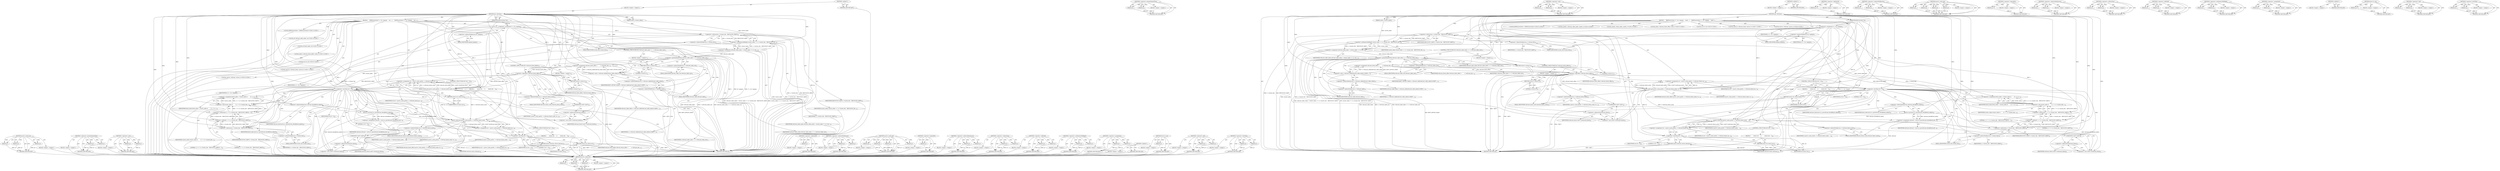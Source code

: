 digraph "&lt;operator&gt;.lessThan" {
vulnerable_211 [label=<(METHOD,qcow2_cache_put)>];
vulnerable_212 [label=<(PARAM,p1)>];
vulnerable_213 [label=<(PARAM,p2)>];
vulnerable_214 [label=<(PARAM,p3)>];
vulnerable_215 [label=<(BLOCK,&lt;empty&gt;,&lt;empty&gt;)>];
vulnerable_216 [label=<(METHOD_RETURN,ANY)>];
vulnerable_162 [label=<(METHOD,&lt;operator&gt;.greaterEqualsThan)>];
vulnerable_163 [label=<(PARAM,p1)>];
vulnerable_164 [label=<(PARAM,p2)>];
vulnerable_165 [label=<(BLOCK,&lt;empty&gt;,&lt;empty&gt;)>];
vulnerable_166 [label=<(METHOD_RETURN,ANY)>];
vulnerable_188 [label=<(METHOD,&lt;operator&gt;.cast)>];
vulnerable_189 [label=<(PARAM,p1)>];
vulnerable_190 [label=<(PARAM,p2)>];
vulnerable_191 [label=<(BLOCK,&lt;empty&gt;,&lt;empty&gt;)>];
vulnerable_192 [label=<(METHOD_RETURN,ANY)>];
vulnerable_6 [label=<(METHOD,&lt;global&gt;)<SUB>1</SUB>>];
vulnerable_7 [label=<(BLOCK,&lt;empty&gt;,&lt;empty&gt;)<SUB>1</SUB>>];
vulnerable_8 [label=<(METHOD,get_refcount)<SUB>1</SUB>>];
vulnerable_9 [label=<(PARAM,BlockDriverState *bs)<SUB>1</SUB>>];
vulnerable_10 [label=<(PARAM,int64_t cluster_index)<SUB>1</SUB>>];
vulnerable_11 [label=<(BLOCK,{
     BDRVQcowState *s = bs-&gt;opaque;
    int r...,{
     BDRVQcowState *s = bs-&gt;opaque;
    int r...)<SUB>2</SUB>>];
vulnerable_12 [label="<(LOCAL,BDRVQcowState* s: BDRVQcowState*)<SUB>3</SUB>>"];
vulnerable_13 [label=<(&lt;operator&gt;.assignment,*s = bs-&gt;opaque)<SUB>3</SUB>>];
vulnerable_14 [label=<(IDENTIFIER,s,*s = bs-&gt;opaque)<SUB>3</SUB>>];
vulnerable_15 [label=<(&lt;operator&gt;.indirectFieldAccess,bs-&gt;opaque)<SUB>3</SUB>>];
vulnerable_16 [label=<(IDENTIFIER,bs,*s = bs-&gt;opaque)<SUB>3</SUB>>];
vulnerable_17 [label=<(FIELD_IDENTIFIER,opaque,opaque)<SUB>3</SUB>>];
vulnerable_18 [label="<(LOCAL,int refcount_table_index: int)<SUB>4</SUB>>"];
vulnerable_19 [label="<(LOCAL,int block_index: int)<SUB>4</SUB>>"];
vulnerable_20 [label="<(LOCAL,int64_t refcount_block_offset: int64_t)<SUB>5</SUB>>"];
vulnerable_21 [label="<(LOCAL,int ret: int)<SUB>6</SUB>>"];
vulnerable_22 [label="<(LOCAL,uint16_t* refcount_block: uint16_t*)<SUB>7</SUB>>"];
vulnerable_23 [label="<(LOCAL,uint16_t refcount: uint16_t)<SUB>8</SUB>>"];
vulnerable_24 [label=<(&lt;operator&gt;.assignment,refcount_table_index = cluster_index &gt;&gt; (s-&gt;clu...)<SUB>10</SUB>>];
vulnerable_25 [label=<(IDENTIFIER,refcount_table_index,refcount_table_index = cluster_index &gt;&gt; (s-&gt;clu...)<SUB>10</SUB>>];
vulnerable_26 [label=<(&lt;operator&gt;.arithmeticShiftRight,cluster_index &gt;&gt; (s-&gt;cluster_bits - REFCOUNT_SH...)<SUB>10</SUB>>];
vulnerable_27 [label=<(IDENTIFIER,cluster_index,cluster_index &gt;&gt; (s-&gt;cluster_bits - REFCOUNT_SH...)<SUB>10</SUB>>];
vulnerable_28 [label=<(&lt;operator&gt;.subtraction,s-&gt;cluster_bits - REFCOUNT_SHIFT)<SUB>10</SUB>>];
vulnerable_29 [label=<(&lt;operator&gt;.indirectFieldAccess,s-&gt;cluster_bits)<SUB>10</SUB>>];
vulnerable_30 [label=<(IDENTIFIER,s,s-&gt;cluster_bits - REFCOUNT_SHIFT)<SUB>10</SUB>>];
vulnerable_31 [label=<(FIELD_IDENTIFIER,cluster_bits,cluster_bits)<SUB>10</SUB>>];
vulnerable_32 [label=<(IDENTIFIER,REFCOUNT_SHIFT,s-&gt;cluster_bits - REFCOUNT_SHIFT)<SUB>10</SUB>>];
vulnerable_33 [label=<(CONTROL_STRUCTURE,IF,if (refcount_table_index &gt;= s-&gt;refcount_table_size))<SUB>11</SUB>>];
vulnerable_34 [label=<(&lt;operator&gt;.greaterEqualsThan,refcount_table_index &gt;= s-&gt;refcount_table_size)<SUB>11</SUB>>];
vulnerable_35 [label=<(IDENTIFIER,refcount_table_index,refcount_table_index &gt;= s-&gt;refcount_table_size)<SUB>11</SUB>>];
vulnerable_36 [label=<(&lt;operator&gt;.indirectFieldAccess,s-&gt;refcount_table_size)<SUB>11</SUB>>];
vulnerable_37 [label=<(IDENTIFIER,s,refcount_table_index &gt;= s-&gt;refcount_table_size)<SUB>11</SUB>>];
vulnerable_38 [label=<(FIELD_IDENTIFIER,refcount_table_size,refcount_table_size)<SUB>11</SUB>>];
vulnerable_39 [label=<(BLOCK,&lt;empty&gt;,&lt;empty&gt;)<SUB>12</SUB>>];
vulnerable_40 [label=<(RETURN,return 0;,return 0;)<SUB>12</SUB>>];
vulnerable_41 [label=<(LITERAL,0,return 0;)<SUB>12</SUB>>];
vulnerable_42 [label=<(&lt;operator&gt;.assignment,refcount_block_offset =
        s-&gt;refcount_tab...)<SUB>13</SUB>>];
vulnerable_43 [label=<(IDENTIFIER,refcount_block_offset,refcount_block_offset =
        s-&gt;refcount_tab...)<SUB>13</SUB>>];
vulnerable_44 [label=<(&lt;operator&gt;.and,s-&gt;refcount_table[refcount_table_index] &amp; REFT_...)<SUB>14</SUB>>];
vulnerable_45 [label=<(&lt;operator&gt;.indirectIndexAccess,s-&gt;refcount_table[refcount_table_index])<SUB>14</SUB>>];
vulnerable_46 [label=<(&lt;operator&gt;.indirectFieldAccess,s-&gt;refcount_table)<SUB>14</SUB>>];
vulnerable_47 [label=<(IDENTIFIER,s,s-&gt;refcount_table[refcount_table_index] &amp; REFT_...)<SUB>14</SUB>>];
vulnerable_48 [label=<(FIELD_IDENTIFIER,refcount_table,refcount_table)<SUB>14</SUB>>];
vulnerable_49 [label=<(IDENTIFIER,refcount_table_index,s-&gt;refcount_table[refcount_table_index] &amp; REFT_...)<SUB>14</SUB>>];
vulnerable_50 [label=<(IDENTIFIER,REFT_OFFSET_MASK,s-&gt;refcount_table[refcount_table_index] &amp; REFT_...)<SUB>14</SUB>>];
vulnerable_51 [label=<(CONTROL_STRUCTURE,IF,if (!refcount_block_offset))<SUB>15</SUB>>];
vulnerable_52 [label=<(&lt;operator&gt;.logicalNot,!refcount_block_offset)<SUB>15</SUB>>];
vulnerable_53 [label=<(IDENTIFIER,refcount_block_offset,!refcount_block_offset)<SUB>15</SUB>>];
vulnerable_54 [label=<(BLOCK,&lt;empty&gt;,&lt;empty&gt;)<SUB>16</SUB>>];
vulnerable_55 [label=<(RETURN,return 0;,return 0;)<SUB>16</SUB>>];
vulnerable_56 [label=<(LITERAL,0,return 0;)<SUB>16</SUB>>];
vulnerable_57 [label=<(&lt;operator&gt;.assignment,ret = qcow2_cache_get(bs, s-&gt;refcount_block_cac...)<SUB>18</SUB>>];
vulnerable_58 [label=<(IDENTIFIER,ret,ret = qcow2_cache_get(bs, s-&gt;refcount_block_cac...)<SUB>18</SUB>>];
vulnerable_59 [label=<(qcow2_cache_get,qcow2_cache_get(bs, s-&gt;refcount_block_cache, re...)<SUB>18</SUB>>];
vulnerable_60 [label=<(IDENTIFIER,bs,qcow2_cache_get(bs, s-&gt;refcount_block_cache, re...)<SUB>18</SUB>>];
vulnerable_61 [label=<(&lt;operator&gt;.indirectFieldAccess,s-&gt;refcount_block_cache)<SUB>18</SUB>>];
vulnerable_62 [label=<(IDENTIFIER,s,qcow2_cache_get(bs, s-&gt;refcount_block_cache, re...)<SUB>18</SUB>>];
vulnerable_63 [label=<(FIELD_IDENTIFIER,refcount_block_cache,refcount_block_cache)<SUB>18</SUB>>];
vulnerable_64 [label=<(IDENTIFIER,refcount_block_offset,qcow2_cache_get(bs, s-&gt;refcount_block_cache, re...)<SUB>18</SUB>>];
vulnerable_65 [label=<(&lt;operator&gt;.cast,(void**) &amp;refcount_block)<SUB>19</SUB>>];
vulnerable_66 [label=<(UNKNOWN,void**,void**)<SUB>19</SUB>>];
vulnerable_67 [label=<(&lt;operator&gt;.addressOf,&amp;refcount_block)<SUB>19</SUB>>];
vulnerable_68 [label=<(IDENTIFIER,refcount_block,(void**) &amp;refcount_block)<SUB>19</SUB>>];
vulnerable_69 [label=<(CONTROL_STRUCTURE,IF,if (ret &lt; 0))<SUB>20</SUB>>];
vulnerable_70 [label=<(&lt;operator&gt;.lessThan,ret &lt; 0)<SUB>20</SUB>>];
vulnerable_71 [label=<(IDENTIFIER,ret,ret &lt; 0)<SUB>20</SUB>>];
vulnerable_72 [label=<(LITERAL,0,ret &lt; 0)<SUB>20</SUB>>];
vulnerable_73 [label=<(BLOCK,{
        return ret;
    },{
        return ret;
    })<SUB>20</SUB>>];
vulnerable_74 [label=<(RETURN,return ret;,return ret;)<SUB>21</SUB>>];
vulnerable_75 [label=<(IDENTIFIER,ret,return ret;)<SUB>21</SUB>>];
vulnerable_76 [label=<(&lt;operator&gt;.assignment,block_index = cluster_index &amp;
        ((1 &lt;&lt; (s...)<SUB>24</SUB>>];
vulnerable_77 [label=<(IDENTIFIER,block_index,block_index = cluster_index &amp;
        ((1 &lt;&lt; (s...)<SUB>24</SUB>>];
vulnerable_78 [label=<(&lt;operator&gt;.and,cluster_index &amp;
        ((1 &lt;&lt; (s-&gt;cluster_bits...)<SUB>24</SUB>>];
vulnerable_79 [label=<(IDENTIFIER,cluster_index,cluster_index &amp;
        ((1 &lt;&lt; (s-&gt;cluster_bits...)<SUB>24</SUB>>];
vulnerable_80 [label=<(&lt;operator&gt;.subtraction,(1 &lt;&lt; (s-&gt;cluster_bits - REFCOUNT_SHIFT)) - 1)<SUB>25</SUB>>];
vulnerable_81 [label=<(&lt;operator&gt;.shiftLeft,1 &lt;&lt; (s-&gt;cluster_bits - REFCOUNT_SHIFT))<SUB>25</SUB>>];
vulnerable_82 [label=<(LITERAL,1,1 &lt;&lt; (s-&gt;cluster_bits - REFCOUNT_SHIFT))<SUB>25</SUB>>];
vulnerable_83 [label=<(&lt;operator&gt;.subtraction,s-&gt;cluster_bits - REFCOUNT_SHIFT)<SUB>25</SUB>>];
vulnerable_84 [label=<(&lt;operator&gt;.indirectFieldAccess,s-&gt;cluster_bits)<SUB>25</SUB>>];
vulnerable_85 [label=<(IDENTIFIER,s,s-&gt;cluster_bits - REFCOUNT_SHIFT)<SUB>25</SUB>>];
vulnerable_86 [label=<(FIELD_IDENTIFIER,cluster_bits,cluster_bits)<SUB>25</SUB>>];
vulnerable_87 [label=<(IDENTIFIER,REFCOUNT_SHIFT,s-&gt;cluster_bits - REFCOUNT_SHIFT)<SUB>25</SUB>>];
vulnerable_88 [label=<(LITERAL,1,(1 &lt;&lt; (s-&gt;cluster_bits - REFCOUNT_SHIFT)) - 1)<SUB>25</SUB>>];
vulnerable_89 [label=<(&lt;operator&gt;.assignment,refcount = be16_to_cpu(refcount_block[block_ind...)<SUB>26</SUB>>];
vulnerable_90 [label=<(IDENTIFIER,refcount,refcount = be16_to_cpu(refcount_block[block_ind...)<SUB>26</SUB>>];
vulnerable_91 [label=<(be16_to_cpu,be16_to_cpu(refcount_block[block_index]))<SUB>26</SUB>>];
vulnerable_92 [label=<(&lt;operator&gt;.indirectIndexAccess,refcount_block[block_index])<SUB>26</SUB>>];
vulnerable_93 [label=<(IDENTIFIER,refcount_block,be16_to_cpu(refcount_block[block_index]))<SUB>26</SUB>>];
vulnerable_94 [label=<(IDENTIFIER,block_index,be16_to_cpu(refcount_block[block_index]))<SUB>26</SUB>>];
vulnerable_95 [label=<(&lt;operator&gt;.assignment,ret = qcow2_cache_put(bs, s-&gt;refcount_block_cac...)<SUB>28</SUB>>];
vulnerable_96 [label=<(IDENTIFIER,ret,ret = qcow2_cache_put(bs, s-&gt;refcount_block_cac...)<SUB>28</SUB>>];
vulnerable_97 [label=<(qcow2_cache_put,qcow2_cache_put(bs, s-&gt;refcount_block_cache,
  ...)<SUB>28</SUB>>];
vulnerable_98 [label=<(IDENTIFIER,bs,qcow2_cache_put(bs, s-&gt;refcount_block_cache,
  ...)<SUB>28</SUB>>];
vulnerable_99 [label=<(&lt;operator&gt;.indirectFieldAccess,s-&gt;refcount_block_cache)<SUB>28</SUB>>];
vulnerable_100 [label=<(IDENTIFIER,s,qcow2_cache_put(bs, s-&gt;refcount_block_cache,
  ...)<SUB>28</SUB>>];
vulnerable_101 [label=<(FIELD_IDENTIFIER,refcount_block_cache,refcount_block_cache)<SUB>28</SUB>>];
vulnerable_102 [label=<(&lt;operator&gt;.cast,(void**) &amp;refcount_block)<SUB>29</SUB>>];
vulnerable_103 [label=<(UNKNOWN,void**,void**)<SUB>29</SUB>>];
vulnerable_104 [label=<(&lt;operator&gt;.addressOf,&amp;refcount_block)<SUB>29</SUB>>];
vulnerable_105 [label=<(IDENTIFIER,refcount_block,(void**) &amp;refcount_block)<SUB>29</SUB>>];
vulnerable_106 [label=<(CONTROL_STRUCTURE,IF,if (ret &lt; 0))<SUB>30</SUB>>];
vulnerable_107 [label=<(&lt;operator&gt;.lessThan,ret &lt; 0)<SUB>30</SUB>>];
vulnerable_108 [label=<(IDENTIFIER,ret,ret &lt; 0)<SUB>30</SUB>>];
vulnerable_109 [label=<(LITERAL,0,ret &lt; 0)<SUB>30</SUB>>];
vulnerable_110 [label=<(BLOCK,{
        return ret;
    },{
        return ret;
    })<SUB>30</SUB>>];
vulnerable_111 [label=<(RETURN,return ret;,return ret;)<SUB>31</SUB>>];
vulnerable_112 [label=<(IDENTIFIER,ret,return ret;)<SUB>31</SUB>>];
vulnerable_113 [label=<(RETURN,return refcount;,return refcount;)<SUB>34</SUB>>];
vulnerable_114 [label=<(IDENTIFIER,refcount,return refcount;)<SUB>34</SUB>>];
vulnerable_115 [label=<(METHOD_RETURN,int)<SUB>1</SUB>>];
vulnerable_117 [label=<(METHOD_RETURN,ANY)<SUB>1</SUB>>];
vulnerable_193 [label=<(METHOD,&lt;operator&gt;.addressOf)>];
vulnerable_194 [label=<(PARAM,p1)>];
vulnerable_195 [label=<(BLOCK,&lt;empty&gt;,&lt;empty&gt;)>];
vulnerable_196 [label=<(METHOD_RETURN,ANY)>];
vulnerable_147 [label=<(METHOD,&lt;operator&gt;.indirectFieldAccess)>];
vulnerable_148 [label=<(PARAM,p1)>];
vulnerable_149 [label=<(PARAM,p2)>];
vulnerable_150 [label=<(BLOCK,&lt;empty&gt;,&lt;empty&gt;)>];
vulnerable_151 [label=<(METHOD_RETURN,ANY)>];
vulnerable_181 [label=<(METHOD,qcow2_cache_get)>];
vulnerable_182 [label=<(PARAM,p1)>];
vulnerable_183 [label=<(PARAM,p2)>];
vulnerable_184 [label=<(PARAM,p3)>];
vulnerable_185 [label=<(PARAM,p4)>];
vulnerable_186 [label=<(BLOCK,&lt;empty&gt;,&lt;empty&gt;)>];
vulnerable_187 [label=<(METHOD_RETURN,ANY)>];
vulnerable_177 [label=<(METHOD,&lt;operator&gt;.logicalNot)>];
vulnerable_178 [label=<(PARAM,p1)>];
vulnerable_179 [label=<(BLOCK,&lt;empty&gt;,&lt;empty&gt;)>];
vulnerable_180 [label=<(METHOD_RETURN,ANY)>];
vulnerable_172 [label=<(METHOD,&lt;operator&gt;.indirectIndexAccess)>];
vulnerable_173 [label=<(PARAM,p1)>];
vulnerable_174 [label=<(PARAM,p2)>];
vulnerable_175 [label=<(BLOCK,&lt;empty&gt;,&lt;empty&gt;)>];
vulnerable_176 [label=<(METHOD_RETURN,ANY)>];
vulnerable_157 [label=<(METHOD,&lt;operator&gt;.subtraction)>];
vulnerable_158 [label=<(PARAM,p1)>];
vulnerable_159 [label=<(PARAM,p2)>];
vulnerable_160 [label=<(BLOCK,&lt;empty&gt;,&lt;empty&gt;)>];
vulnerable_161 [label=<(METHOD_RETURN,ANY)>];
vulnerable_202 [label=<(METHOD,&lt;operator&gt;.shiftLeft)>];
vulnerable_203 [label=<(PARAM,p1)>];
vulnerable_204 [label=<(PARAM,p2)>];
vulnerable_205 [label=<(BLOCK,&lt;empty&gt;,&lt;empty&gt;)>];
vulnerable_206 [label=<(METHOD_RETURN,ANY)>];
vulnerable_152 [label=<(METHOD,&lt;operator&gt;.arithmeticShiftRight)>];
vulnerable_153 [label=<(PARAM,p1)>];
vulnerable_154 [label=<(PARAM,p2)>];
vulnerable_155 [label=<(BLOCK,&lt;empty&gt;,&lt;empty&gt;)>];
vulnerable_156 [label=<(METHOD_RETURN,ANY)>];
vulnerable_142 [label=<(METHOD,&lt;operator&gt;.assignment)>];
vulnerable_143 [label=<(PARAM,p1)>];
vulnerable_144 [label=<(PARAM,p2)>];
vulnerable_145 [label=<(BLOCK,&lt;empty&gt;,&lt;empty&gt;)>];
vulnerable_146 [label=<(METHOD_RETURN,ANY)>];
vulnerable_136 [label=<(METHOD,&lt;global&gt;)<SUB>1</SUB>>];
vulnerable_137 [label=<(BLOCK,&lt;empty&gt;,&lt;empty&gt;)>];
vulnerable_138 [label=<(METHOD_RETURN,ANY)>];
vulnerable_207 [label=<(METHOD,be16_to_cpu)>];
vulnerable_208 [label=<(PARAM,p1)>];
vulnerable_209 [label=<(BLOCK,&lt;empty&gt;,&lt;empty&gt;)>];
vulnerable_210 [label=<(METHOD_RETURN,ANY)>];
vulnerable_167 [label=<(METHOD,&lt;operator&gt;.and)>];
vulnerable_168 [label=<(PARAM,p1)>];
vulnerable_169 [label=<(PARAM,p2)>];
vulnerable_170 [label=<(BLOCK,&lt;empty&gt;,&lt;empty&gt;)>];
vulnerable_171 [label=<(METHOD_RETURN,ANY)>];
vulnerable_197 [label=<(METHOD,&lt;operator&gt;.lessThan)>];
vulnerable_198 [label=<(PARAM,p1)>];
vulnerable_199 [label=<(PARAM,p2)>];
vulnerable_200 [label=<(BLOCK,&lt;empty&gt;,&lt;empty&gt;)>];
vulnerable_201 [label=<(METHOD_RETURN,ANY)>];
fixed_213 [label=<(METHOD,qcow2_cache_put)>];
fixed_214 [label=<(PARAM,p1)>];
fixed_215 [label=<(PARAM,p2)>];
fixed_216 [label=<(PARAM,p3)>];
fixed_217 [label=<(BLOCK,&lt;empty&gt;,&lt;empty&gt;)>];
fixed_218 [label=<(METHOD_RETURN,ANY)>];
fixed_164 [label=<(METHOD,&lt;operator&gt;.greaterEqualsThan)>];
fixed_165 [label=<(PARAM,p1)>];
fixed_166 [label=<(PARAM,p2)>];
fixed_167 [label=<(BLOCK,&lt;empty&gt;,&lt;empty&gt;)>];
fixed_168 [label=<(METHOD_RETURN,ANY)>];
fixed_190 [label=<(METHOD,&lt;operator&gt;.cast)>];
fixed_191 [label=<(PARAM,p1)>];
fixed_192 [label=<(PARAM,p2)>];
fixed_193 [label=<(BLOCK,&lt;empty&gt;,&lt;empty&gt;)>];
fixed_194 [label=<(METHOD_RETURN,ANY)>];
fixed_6 [label=<(METHOD,&lt;global&gt;)<SUB>1</SUB>>];
fixed_7 [label=<(BLOCK,&lt;empty&gt;,&lt;empty&gt;)<SUB>1</SUB>>];
fixed_8 [label=<(METHOD,get_refcount)<SUB>1</SUB>>];
fixed_9 [label=<(PARAM,BlockDriverState *bs)<SUB>1</SUB>>];
fixed_10 [label=<(PARAM,int64_t cluster_index)<SUB>1</SUB>>];
fixed_11 [label=<(BLOCK,{
     BDRVQcowState *s = bs-&gt;opaque;
    uint6...,{
     BDRVQcowState *s = bs-&gt;opaque;
    uint6...)<SUB>2</SUB>>];
fixed_12 [label="<(LOCAL,BDRVQcowState* s: BDRVQcowState*)<SUB>3</SUB>>"];
fixed_13 [label=<(&lt;operator&gt;.assignment,*s = bs-&gt;opaque)<SUB>3</SUB>>];
fixed_14 [label=<(IDENTIFIER,s,*s = bs-&gt;opaque)<SUB>3</SUB>>];
fixed_15 [label=<(&lt;operator&gt;.indirectFieldAccess,bs-&gt;opaque)<SUB>3</SUB>>];
fixed_16 [label=<(IDENTIFIER,bs,*s = bs-&gt;opaque)<SUB>3</SUB>>];
fixed_17 [label=<(FIELD_IDENTIFIER,opaque,opaque)<SUB>3</SUB>>];
fixed_18 [label="<(LOCAL,uint64_t refcount_table_index: uint64_t)<SUB>4</SUB>>"];
fixed_19 [label="<(LOCAL,uint64_t block_index: uint64_t)<SUB>4</SUB>>"];
fixed_20 [label="<(LOCAL,int64_t refcount_block_offset: int64_t)<SUB>5</SUB>>"];
fixed_21 [label="<(LOCAL,int ret: int)<SUB>6</SUB>>"];
fixed_22 [label="<(LOCAL,uint16_t* refcount_block: uint16_t*)<SUB>7</SUB>>"];
fixed_23 [label="<(LOCAL,uint16_t refcount: uint16_t)<SUB>8</SUB>>"];
fixed_24 [label=<(&lt;operator&gt;.assignment,refcount_table_index = cluster_index &gt;&gt; (s-&gt;clu...)<SUB>10</SUB>>];
fixed_25 [label=<(IDENTIFIER,refcount_table_index,refcount_table_index = cluster_index &gt;&gt; (s-&gt;clu...)<SUB>10</SUB>>];
fixed_26 [label=<(&lt;operator&gt;.arithmeticShiftRight,cluster_index &gt;&gt; (s-&gt;cluster_bits - REFCOUNT_SH...)<SUB>10</SUB>>];
fixed_27 [label=<(IDENTIFIER,cluster_index,cluster_index &gt;&gt; (s-&gt;cluster_bits - REFCOUNT_SH...)<SUB>10</SUB>>];
fixed_28 [label=<(&lt;operator&gt;.subtraction,s-&gt;cluster_bits - REFCOUNT_SHIFT)<SUB>10</SUB>>];
fixed_29 [label=<(&lt;operator&gt;.indirectFieldAccess,s-&gt;cluster_bits)<SUB>10</SUB>>];
fixed_30 [label=<(IDENTIFIER,s,s-&gt;cluster_bits - REFCOUNT_SHIFT)<SUB>10</SUB>>];
fixed_31 [label=<(FIELD_IDENTIFIER,cluster_bits,cluster_bits)<SUB>10</SUB>>];
fixed_32 [label=<(IDENTIFIER,REFCOUNT_SHIFT,s-&gt;cluster_bits - REFCOUNT_SHIFT)<SUB>10</SUB>>];
fixed_33 [label=<(CONTROL_STRUCTURE,IF,if (refcount_table_index &gt;= s-&gt;refcount_table_size))<SUB>11</SUB>>];
fixed_34 [label=<(&lt;operator&gt;.greaterEqualsThan,refcount_table_index &gt;= s-&gt;refcount_table_size)<SUB>11</SUB>>];
fixed_35 [label=<(IDENTIFIER,refcount_table_index,refcount_table_index &gt;= s-&gt;refcount_table_size)<SUB>11</SUB>>];
fixed_36 [label=<(&lt;operator&gt;.indirectFieldAccess,s-&gt;refcount_table_size)<SUB>11</SUB>>];
fixed_37 [label=<(IDENTIFIER,s,refcount_table_index &gt;= s-&gt;refcount_table_size)<SUB>11</SUB>>];
fixed_38 [label=<(FIELD_IDENTIFIER,refcount_table_size,refcount_table_size)<SUB>11</SUB>>];
fixed_39 [label=<(BLOCK,&lt;empty&gt;,&lt;empty&gt;)<SUB>12</SUB>>];
fixed_40 [label=<(RETURN,return 0;,return 0;)<SUB>12</SUB>>];
fixed_41 [label=<(LITERAL,0,return 0;)<SUB>12</SUB>>];
fixed_42 [label=<(&lt;operator&gt;.assignment,refcount_block_offset =
        s-&gt;refcount_tab...)<SUB>13</SUB>>];
fixed_43 [label=<(IDENTIFIER,refcount_block_offset,refcount_block_offset =
        s-&gt;refcount_tab...)<SUB>13</SUB>>];
fixed_44 [label=<(&lt;operator&gt;.and,s-&gt;refcount_table[refcount_table_index] &amp; REFT_...)<SUB>14</SUB>>];
fixed_45 [label=<(&lt;operator&gt;.indirectIndexAccess,s-&gt;refcount_table[refcount_table_index])<SUB>14</SUB>>];
fixed_46 [label=<(&lt;operator&gt;.indirectFieldAccess,s-&gt;refcount_table)<SUB>14</SUB>>];
fixed_47 [label=<(IDENTIFIER,s,s-&gt;refcount_table[refcount_table_index] &amp; REFT_...)<SUB>14</SUB>>];
fixed_48 [label=<(FIELD_IDENTIFIER,refcount_table,refcount_table)<SUB>14</SUB>>];
fixed_49 [label=<(IDENTIFIER,refcount_table_index,s-&gt;refcount_table[refcount_table_index] &amp; REFT_...)<SUB>14</SUB>>];
fixed_50 [label=<(IDENTIFIER,REFT_OFFSET_MASK,s-&gt;refcount_table[refcount_table_index] &amp; REFT_...)<SUB>14</SUB>>];
fixed_51 [label=<(CONTROL_STRUCTURE,IF,if (!refcount_block_offset))<SUB>15</SUB>>];
fixed_52 [label=<(&lt;operator&gt;.logicalNot,!refcount_block_offset)<SUB>15</SUB>>];
fixed_53 [label=<(IDENTIFIER,refcount_block_offset,!refcount_block_offset)<SUB>15</SUB>>];
fixed_54 [label=<(BLOCK,&lt;empty&gt;,&lt;empty&gt;)<SUB>16</SUB>>];
fixed_55 [label=<(RETURN,return 0;,return 0;)<SUB>16</SUB>>];
fixed_56 [label=<(LITERAL,0,return 0;)<SUB>16</SUB>>];
fixed_57 [label=<(&lt;operator&gt;.assignment,ret = qcow2_cache_get(bs, s-&gt;refcount_block_cac...)<SUB>18</SUB>>];
fixed_58 [label=<(IDENTIFIER,ret,ret = qcow2_cache_get(bs, s-&gt;refcount_block_cac...)<SUB>18</SUB>>];
fixed_59 [label=<(qcow2_cache_get,qcow2_cache_get(bs, s-&gt;refcount_block_cache, re...)<SUB>18</SUB>>];
fixed_60 [label=<(IDENTIFIER,bs,qcow2_cache_get(bs, s-&gt;refcount_block_cache, re...)<SUB>18</SUB>>];
fixed_61 [label=<(&lt;operator&gt;.indirectFieldAccess,s-&gt;refcount_block_cache)<SUB>18</SUB>>];
fixed_62 [label=<(IDENTIFIER,s,qcow2_cache_get(bs, s-&gt;refcount_block_cache, re...)<SUB>18</SUB>>];
fixed_63 [label=<(FIELD_IDENTIFIER,refcount_block_cache,refcount_block_cache)<SUB>18</SUB>>];
fixed_64 [label=<(IDENTIFIER,refcount_block_offset,qcow2_cache_get(bs, s-&gt;refcount_block_cache, re...)<SUB>18</SUB>>];
fixed_65 [label=<(&lt;operator&gt;.cast,(void**) &amp;refcount_block)<SUB>19</SUB>>];
fixed_66 [label=<(UNKNOWN,void**,void**)<SUB>19</SUB>>];
fixed_67 [label=<(&lt;operator&gt;.addressOf,&amp;refcount_block)<SUB>19</SUB>>];
fixed_68 [label=<(IDENTIFIER,refcount_block,(void**) &amp;refcount_block)<SUB>19</SUB>>];
fixed_69 [label=<(CONTROL_STRUCTURE,IF,if (ret &lt; 0))<SUB>20</SUB>>];
fixed_70 [label=<(&lt;operator&gt;.lessThan,ret &lt; 0)<SUB>20</SUB>>];
fixed_71 [label=<(IDENTIFIER,ret,ret &lt; 0)<SUB>20</SUB>>];
fixed_72 [label=<(LITERAL,0,ret &lt; 0)<SUB>20</SUB>>];
fixed_73 [label=<(BLOCK,{
        return ret;
    },{
        return ret;
    })<SUB>20</SUB>>];
fixed_74 [label=<(RETURN,return ret;,return ret;)<SUB>21</SUB>>];
fixed_75 [label=<(IDENTIFIER,ret,return ret;)<SUB>21</SUB>>];
fixed_76 [label=<(&lt;operator&gt;.assignment,block_index = cluster_index &amp;
        ((1 &lt;&lt; (s...)<SUB>24</SUB>>];
fixed_77 [label=<(IDENTIFIER,block_index,block_index = cluster_index &amp;
        ((1 &lt;&lt; (s...)<SUB>24</SUB>>];
fixed_78 [label=<(&lt;operator&gt;.and,cluster_index &amp;
        ((1 &lt;&lt; (s-&gt;cluster_bits...)<SUB>24</SUB>>];
fixed_79 [label=<(IDENTIFIER,cluster_index,cluster_index &amp;
        ((1 &lt;&lt; (s-&gt;cluster_bits...)<SUB>24</SUB>>];
fixed_80 [label=<(&lt;operator&gt;.subtraction,(1 &lt;&lt; (s-&gt;cluster_bits - REFCOUNT_SHIFT)) - 1)<SUB>25</SUB>>];
fixed_81 [label=<(&lt;operator&gt;.shiftLeft,1 &lt;&lt; (s-&gt;cluster_bits - REFCOUNT_SHIFT))<SUB>25</SUB>>];
fixed_82 [label=<(LITERAL,1,1 &lt;&lt; (s-&gt;cluster_bits - REFCOUNT_SHIFT))<SUB>25</SUB>>];
fixed_83 [label=<(&lt;operator&gt;.subtraction,s-&gt;cluster_bits - REFCOUNT_SHIFT)<SUB>25</SUB>>];
fixed_84 [label=<(&lt;operator&gt;.indirectFieldAccess,s-&gt;cluster_bits)<SUB>25</SUB>>];
fixed_85 [label=<(IDENTIFIER,s,s-&gt;cluster_bits - REFCOUNT_SHIFT)<SUB>25</SUB>>];
fixed_86 [label=<(FIELD_IDENTIFIER,cluster_bits,cluster_bits)<SUB>25</SUB>>];
fixed_87 [label=<(IDENTIFIER,REFCOUNT_SHIFT,s-&gt;cluster_bits - REFCOUNT_SHIFT)<SUB>25</SUB>>];
fixed_88 [label=<(LITERAL,1,(1 &lt;&lt; (s-&gt;cluster_bits - REFCOUNT_SHIFT)) - 1)<SUB>25</SUB>>];
fixed_89 [label=<(&lt;operator&gt;.assignment,refcount = be16_to_cpu(refcount_block[block_ind...)<SUB>26</SUB>>];
fixed_90 [label=<(IDENTIFIER,refcount,refcount = be16_to_cpu(refcount_block[block_ind...)<SUB>26</SUB>>];
fixed_91 [label=<(be16_to_cpu,be16_to_cpu(refcount_block[block_index]))<SUB>26</SUB>>];
fixed_92 [label=<(&lt;operator&gt;.indirectIndexAccess,refcount_block[block_index])<SUB>26</SUB>>];
fixed_93 [label=<(IDENTIFIER,refcount_block,be16_to_cpu(refcount_block[block_index]))<SUB>26</SUB>>];
fixed_94 [label=<(IDENTIFIER,block_index,be16_to_cpu(refcount_block[block_index]))<SUB>26</SUB>>];
fixed_95 [label=<(&lt;operator&gt;.assignment,ret = qcow2_cache_put(bs, s-&gt;refcount_block_cac...)<SUB>28</SUB>>];
fixed_96 [label=<(IDENTIFIER,ret,ret = qcow2_cache_put(bs, s-&gt;refcount_block_cac...)<SUB>28</SUB>>];
fixed_97 [label=<(qcow2_cache_put,qcow2_cache_put(bs, s-&gt;refcount_block_cache,
  ...)<SUB>28</SUB>>];
fixed_98 [label=<(IDENTIFIER,bs,qcow2_cache_put(bs, s-&gt;refcount_block_cache,
  ...)<SUB>28</SUB>>];
fixed_99 [label=<(&lt;operator&gt;.indirectFieldAccess,s-&gt;refcount_block_cache)<SUB>28</SUB>>];
fixed_100 [label=<(IDENTIFIER,s,qcow2_cache_put(bs, s-&gt;refcount_block_cache,
  ...)<SUB>28</SUB>>];
fixed_101 [label=<(FIELD_IDENTIFIER,refcount_block_cache,refcount_block_cache)<SUB>28</SUB>>];
fixed_102 [label=<(&lt;operator&gt;.cast,(void**) &amp;refcount_block)<SUB>29</SUB>>];
fixed_103 [label=<(UNKNOWN,void**,void**)<SUB>29</SUB>>];
fixed_104 [label=<(&lt;operator&gt;.addressOf,&amp;refcount_block)<SUB>29</SUB>>];
fixed_105 [label=<(IDENTIFIER,refcount_block,(void**) &amp;refcount_block)<SUB>29</SUB>>];
fixed_106 [label=<(CONTROL_STRUCTURE,IF,if (ret &lt; 0))<SUB>30</SUB>>];
fixed_107 [label=<(&lt;operator&gt;.lessThan,ret &lt; 0)<SUB>30</SUB>>];
fixed_108 [label=<(IDENTIFIER,ret,ret &lt; 0)<SUB>30</SUB>>];
fixed_109 [label=<(LITERAL,0,ret &lt; 0)<SUB>30</SUB>>];
fixed_110 [label=<(BLOCK,{
        return ret;
    },{
        return ret;
    })<SUB>30</SUB>>];
fixed_111 [label=<(RETURN,return ret;,return ret;)<SUB>31</SUB>>];
fixed_112 [label=<(IDENTIFIER,ret,return ret;)<SUB>31</SUB>>];
fixed_113 [label=<(RETURN,return refcount;,return refcount;)<SUB>34</SUB>>];
fixed_114 [label=<(IDENTIFIER,refcount,return refcount;)<SUB>34</SUB>>];
fixed_115 [label=<(METHOD_RETURN,int)<SUB>1</SUB>>];
fixed_117 [label=<(METHOD_RETURN,ANY)<SUB>1</SUB>>];
fixed_195 [label=<(METHOD,&lt;operator&gt;.addressOf)>];
fixed_196 [label=<(PARAM,p1)>];
fixed_197 [label=<(BLOCK,&lt;empty&gt;,&lt;empty&gt;)>];
fixed_198 [label=<(METHOD_RETURN,ANY)>];
fixed_149 [label=<(METHOD,&lt;operator&gt;.indirectFieldAccess)>];
fixed_150 [label=<(PARAM,p1)>];
fixed_151 [label=<(PARAM,p2)>];
fixed_152 [label=<(BLOCK,&lt;empty&gt;,&lt;empty&gt;)>];
fixed_153 [label=<(METHOD_RETURN,ANY)>];
fixed_183 [label=<(METHOD,qcow2_cache_get)>];
fixed_184 [label=<(PARAM,p1)>];
fixed_185 [label=<(PARAM,p2)>];
fixed_186 [label=<(PARAM,p3)>];
fixed_187 [label=<(PARAM,p4)>];
fixed_188 [label=<(BLOCK,&lt;empty&gt;,&lt;empty&gt;)>];
fixed_189 [label=<(METHOD_RETURN,ANY)>];
fixed_179 [label=<(METHOD,&lt;operator&gt;.logicalNot)>];
fixed_180 [label=<(PARAM,p1)>];
fixed_181 [label=<(BLOCK,&lt;empty&gt;,&lt;empty&gt;)>];
fixed_182 [label=<(METHOD_RETURN,ANY)>];
fixed_174 [label=<(METHOD,&lt;operator&gt;.indirectIndexAccess)>];
fixed_175 [label=<(PARAM,p1)>];
fixed_176 [label=<(PARAM,p2)>];
fixed_177 [label=<(BLOCK,&lt;empty&gt;,&lt;empty&gt;)>];
fixed_178 [label=<(METHOD_RETURN,ANY)>];
fixed_159 [label=<(METHOD,&lt;operator&gt;.subtraction)>];
fixed_160 [label=<(PARAM,p1)>];
fixed_161 [label=<(PARAM,p2)>];
fixed_162 [label=<(BLOCK,&lt;empty&gt;,&lt;empty&gt;)>];
fixed_163 [label=<(METHOD_RETURN,ANY)>];
fixed_204 [label=<(METHOD,&lt;operator&gt;.shiftLeft)>];
fixed_205 [label=<(PARAM,p1)>];
fixed_206 [label=<(PARAM,p2)>];
fixed_207 [label=<(BLOCK,&lt;empty&gt;,&lt;empty&gt;)>];
fixed_208 [label=<(METHOD_RETURN,ANY)>];
fixed_154 [label=<(METHOD,&lt;operator&gt;.arithmeticShiftRight)>];
fixed_155 [label=<(PARAM,p1)>];
fixed_156 [label=<(PARAM,p2)>];
fixed_157 [label=<(BLOCK,&lt;empty&gt;,&lt;empty&gt;)>];
fixed_158 [label=<(METHOD_RETURN,ANY)>];
fixed_144 [label=<(METHOD,&lt;operator&gt;.assignment)>];
fixed_145 [label=<(PARAM,p1)>];
fixed_146 [label=<(PARAM,p2)>];
fixed_147 [label=<(BLOCK,&lt;empty&gt;,&lt;empty&gt;)>];
fixed_148 [label=<(METHOD_RETURN,ANY)>];
fixed_138 [label=<(METHOD,&lt;global&gt;)<SUB>1</SUB>>];
fixed_139 [label=<(BLOCK,&lt;empty&gt;,&lt;empty&gt;)>];
fixed_140 [label=<(METHOD_RETURN,ANY)>];
fixed_209 [label=<(METHOD,be16_to_cpu)>];
fixed_210 [label=<(PARAM,p1)>];
fixed_211 [label=<(BLOCK,&lt;empty&gt;,&lt;empty&gt;)>];
fixed_212 [label=<(METHOD_RETURN,ANY)>];
fixed_169 [label=<(METHOD,&lt;operator&gt;.and)>];
fixed_170 [label=<(PARAM,p1)>];
fixed_171 [label=<(PARAM,p2)>];
fixed_172 [label=<(BLOCK,&lt;empty&gt;,&lt;empty&gt;)>];
fixed_173 [label=<(METHOD_RETURN,ANY)>];
fixed_199 [label=<(METHOD,&lt;operator&gt;.lessThan)>];
fixed_200 [label=<(PARAM,p1)>];
fixed_201 [label=<(PARAM,p2)>];
fixed_202 [label=<(BLOCK,&lt;empty&gt;,&lt;empty&gt;)>];
fixed_203 [label=<(METHOD_RETURN,ANY)>];
vulnerable_211 -> vulnerable_212  [key=0, label="AST: "];
vulnerable_211 -> vulnerable_212  [key=1, label="DDG: "];
vulnerable_211 -> vulnerable_215  [key=0, label="AST: "];
vulnerable_211 -> vulnerable_213  [key=0, label="AST: "];
vulnerable_211 -> vulnerable_213  [key=1, label="DDG: "];
vulnerable_211 -> vulnerable_216  [key=0, label="AST: "];
vulnerable_211 -> vulnerable_216  [key=1, label="CFG: "];
vulnerable_211 -> vulnerable_214  [key=0, label="AST: "];
vulnerable_211 -> vulnerable_214  [key=1, label="DDG: "];
vulnerable_212 -> vulnerable_216  [key=0, label="DDG: p1"];
vulnerable_213 -> vulnerable_216  [key=0, label="DDG: p2"];
vulnerable_214 -> vulnerable_216  [key=0, label="DDG: p3"];
vulnerable_215 -> fixed_213  [key=0];
vulnerable_216 -> fixed_213  [key=0];
vulnerable_162 -> vulnerable_163  [key=0, label="AST: "];
vulnerable_162 -> vulnerable_163  [key=1, label="DDG: "];
vulnerable_162 -> vulnerable_165  [key=0, label="AST: "];
vulnerable_162 -> vulnerable_164  [key=0, label="AST: "];
vulnerable_162 -> vulnerable_164  [key=1, label="DDG: "];
vulnerable_162 -> vulnerable_166  [key=0, label="AST: "];
vulnerable_162 -> vulnerable_166  [key=1, label="CFG: "];
vulnerable_163 -> vulnerable_166  [key=0, label="DDG: p1"];
vulnerable_164 -> vulnerable_166  [key=0, label="DDG: p2"];
vulnerable_165 -> fixed_213  [key=0];
vulnerable_166 -> fixed_213  [key=0];
vulnerable_188 -> vulnerable_189  [key=0, label="AST: "];
vulnerable_188 -> vulnerable_189  [key=1, label="DDG: "];
vulnerable_188 -> vulnerable_191  [key=0, label="AST: "];
vulnerable_188 -> vulnerable_190  [key=0, label="AST: "];
vulnerable_188 -> vulnerable_190  [key=1, label="DDG: "];
vulnerable_188 -> vulnerable_192  [key=0, label="AST: "];
vulnerable_188 -> vulnerable_192  [key=1, label="CFG: "];
vulnerable_189 -> vulnerable_192  [key=0, label="DDG: p1"];
vulnerable_190 -> vulnerable_192  [key=0, label="DDG: p2"];
vulnerable_191 -> fixed_213  [key=0];
vulnerable_192 -> fixed_213  [key=0];
vulnerable_6 -> vulnerable_7  [key=0, label="AST: "];
vulnerable_6 -> vulnerable_117  [key=0, label="AST: "];
vulnerable_6 -> vulnerable_117  [key=1, label="CFG: "];
vulnerable_7 -> vulnerable_8  [key=0, label="AST: "];
vulnerable_8 -> vulnerable_9  [key=0, label="AST: "];
vulnerable_8 -> vulnerable_9  [key=1, label="DDG: "];
vulnerable_8 -> vulnerable_10  [key=0, label="AST: "];
vulnerable_8 -> vulnerable_10  [key=1, label="DDG: "];
vulnerable_8 -> vulnerable_11  [key=0, label="AST: "];
vulnerable_8 -> vulnerable_115  [key=0, label="AST: "];
vulnerable_8 -> vulnerable_17  [key=0, label="CFG: "];
vulnerable_8 -> vulnerable_114  [key=0, label="DDG: "];
vulnerable_8 -> vulnerable_26  [key=0, label="DDG: "];
vulnerable_8 -> vulnerable_34  [key=0, label="DDG: "];
vulnerable_8 -> vulnerable_40  [key=0, label="DDG: "];
vulnerable_8 -> vulnerable_44  [key=0, label="DDG: "];
vulnerable_8 -> vulnerable_52  [key=0, label="DDG: "];
vulnerable_8 -> vulnerable_55  [key=0, label="DDG: "];
vulnerable_8 -> vulnerable_59  [key=0, label="DDG: "];
vulnerable_8 -> vulnerable_70  [key=0, label="DDG: "];
vulnerable_8 -> vulnerable_78  [key=0, label="DDG: "];
vulnerable_8 -> vulnerable_91  [key=0, label="DDG: "];
vulnerable_8 -> vulnerable_97  [key=0, label="DDG: "];
vulnerable_8 -> vulnerable_107  [key=0, label="DDG: "];
vulnerable_8 -> vulnerable_28  [key=0, label="DDG: "];
vulnerable_8 -> vulnerable_41  [key=0, label="DDG: "];
vulnerable_8 -> vulnerable_56  [key=0, label="DDG: "];
vulnerable_8 -> vulnerable_65  [key=0, label="DDG: "];
vulnerable_8 -> vulnerable_75  [key=0, label="DDG: "];
vulnerable_8 -> vulnerable_80  [key=0, label="DDG: "];
vulnerable_8 -> vulnerable_102  [key=0, label="DDG: "];
vulnerable_8 -> vulnerable_112  [key=0, label="DDG: "];
vulnerable_8 -> vulnerable_81  [key=0, label="DDG: "];
vulnerable_8 -> vulnerable_83  [key=0, label="DDG: "];
vulnerable_9 -> vulnerable_115  [key=0, label="DDG: bs"];
vulnerable_9 -> vulnerable_13  [key=0, label="DDG: bs"];
vulnerable_9 -> vulnerable_59  [key=0, label="DDG: bs"];
vulnerable_9 -> vulnerable_97  [key=0, label="DDG: bs"];
vulnerable_10 -> vulnerable_26  [key=0, label="DDG: cluster_index"];
vulnerable_11 -> vulnerable_12  [key=0, label="AST: "];
vulnerable_11 -> vulnerable_13  [key=0, label="AST: "];
vulnerable_11 -> vulnerable_18  [key=0, label="AST: "];
vulnerable_11 -> vulnerable_19  [key=0, label="AST: "];
vulnerable_11 -> vulnerable_20  [key=0, label="AST: "];
vulnerable_11 -> vulnerable_21  [key=0, label="AST: "];
vulnerable_11 -> vulnerable_22  [key=0, label="AST: "];
vulnerable_11 -> vulnerable_23  [key=0, label="AST: "];
vulnerable_11 -> vulnerable_24  [key=0, label="AST: "];
vulnerable_11 -> vulnerable_33  [key=0, label="AST: "];
vulnerable_11 -> vulnerable_42  [key=0, label="AST: "];
vulnerable_11 -> vulnerable_51  [key=0, label="AST: "];
vulnerable_11 -> vulnerable_57  [key=0, label="AST: "];
vulnerable_11 -> vulnerable_69  [key=0, label="AST: "];
vulnerable_11 -> vulnerable_76  [key=0, label="AST: "];
vulnerable_11 -> vulnerable_89  [key=0, label="AST: "];
vulnerable_11 -> vulnerable_95  [key=0, label="AST: "];
vulnerable_11 -> vulnerable_106  [key=0, label="AST: "];
vulnerable_11 -> vulnerable_113  [key=0, label="AST: "];
vulnerable_12 -> fixed_213  [key=0];
vulnerable_13 -> vulnerable_14  [key=0, label="AST: "];
vulnerable_13 -> vulnerable_15  [key=0, label="AST: "];
vulnerable_13 -> vulnerable_31  [key=0, label="CFG: "];
vulnerable_13 -> vulnerable_115  [key=0, label="DDG: s"];
vulnerable_13 -> vulnerable_115  [key=1, label="DDG: bs-&gt;opaque"];
vulnerable_13 -> vulnerable_115  [key=2, label="DDG: *s = bs-&gt;opaque"];
vulnerable_13 -> vulnerable_34  [key=0, label="DDG: s"];
vulnerable_13 -> vulnerable_59  [key=0, label="DDG: s"];
vulnerable_13 -> vulnerable_97  [key=0, label="DDG: s"];
vulnerable_13 -> vulnerable_28  [key=0, label="DDG: s"];
vulnerable_13 -> vulnerable_83  [key=0, label="DDG: s"];
vulnerable_14 -> fixed_213  [key=0];
vulnerable_15 -> vulnerable_16  [key=0, label="AST: "];
vulnerable_15 -> vulnerable_17  [key=0, label="AST: "];
vulnerable_15 -> vulnerable_13  [key=0, label="CFG: "];
vulnerable_16 -> fixed_213  [key=0];
vulnerable_17 -> vulnerable_15  [key=0, label="CFG: "];
vulnerable_18 -> fixed_213  [key=0];
vulnerable_19 -> fixed_213  [key=0];
vulnerable_20 -> fixed_213  [key=0];
vulnerable_21 -> fixed_213  [key=0];
vulnerable_22 -> fixed_213  [key=0];
vulnerable_23 -> fixed_213  [key=0];
vulnerable_24 -> vulnerable_25  [key=0, label="AST: "];
vulnerable_24 -> vulnerable_26  [key=0, label="AST: "];
vulnerable_24 -> vulnerable_38  [key=0, label="CFG: "];
vulnerable_24 -> vulnerable_115  [key=0, label="DDG: cluster_index &gt;&gt; (s-&gt;cluster_bits - REFCOUNT_SHIFT)"];
vulnerable_24 -> vulnerable_115  [key=1, label="DDG: refcount_table_index = cluster_index &gt;&gt; (s-&gt;cluster_bits - REFCOUNT_SHIFT)"];
vulnerable_24 -> vulnerable_34  [key=0, label="DDG: refcount_table_index"];
vulnerable_25 -> fixed_213  [key=0];
vulnerable_26 -> vulnerable_27  [key=0, label="AST: "];
vulnerable_26 -> vulnerable_28  [key=0, label="AST: "];
vulnerable_26 -> vulnerable_24  [key=0, label="CFG: "];
vulnerable_26 -> vulnerable_24  [key=1, label="DDG: cluster_index"];
vulnerable_26 -> vulnerable_24  [key=2, label="DDG: s-&gt;cluster_bits - REFCOUNT_SHIFT"];
vulnerable_26 -> vulnerable_115  [key=0, label="DDG: cluster_index"];
vulnerable_26 -> vulnerable_115  [key=1, label="DDG: s-&gt;cluster_bits - REFCOUNT_SHIFT"];
vulnerable_26 -> vulnerable_78  [key=0, label="DDG: cluster_index"];
vulnerable_27 -> fixed_213  [key=0];
vulnerable_28 -> vulnerable_29  [key=0, label="AST: "];
vulnerable_28 -> vulnerable_32  [key=0, label="AST: "];
vulnerable_28 -> vulnerable_26  [key=0, label="CFG: "];
vulnerable_28 -> vulnerable_26  [key=1, label="DDG: s-&gt;cluster_bits"];
vulnerable_28 -> vulnerable_26  [key=2, label="DDG: REFCOUNT_SHIFT"];
vulnerable_28 -> vulnerable_115  [key=0, label="DDG: s-&gt;cluster_bits"];
vulnerable_28 -> vulnerable_115  [key=1, label="DDG: REFCOUNT_SHIFT"];
vulnerable_28 -> vulnerable_83  [key=0, label="DDG: s-&gt;cluster_bits"];
vulnerable_28 -> vulnerable_83  [key=1, label="DDG: REFCOUNT_SHIFT"];
vulnerable_29 -> vulnerable_30  [key=0, label="AST: "];
vulnerable_29 -> vulnerable_31  [key=0, label="AST: "];
vulnerable_29 -> vulnerable_28  [key=0, label="CFG: "];
vulnerable_30 -> fixed_213  [key=0];
vulnerable_31 -> vulnerable_29  [key=0, label="CFG: "];
vulnerable_32 -> fixed_213  [key=0];
vulnerable_33 -> vulnerable_34  [key=0, label="AST: "];
vulnerable_33 -> vulnerable_39  [key=0, label="AST: "];
vulnerable_34 -> vulnerable_35  [key=0, label="AST: "];
vulnerable_34 -> vulnerable_36  [key=0, label="AST: "];
vulnerable_34 -> vulnerable_40  [key=0, label="CFG: "];
vulnerable_34 -> vulnerable_40  [key=1, label="CDG: "];
vulnerable_34 -> vulnerable_48  [key=0, label="CFG: "];
vulnerable_34 -> vulnerable_48  [key=1, label="CDG: "];
vulnerable_34 -> vulnerable_115  [key=0, label="DDG: refcount_table_index"];
vulnerable_34 -> vulnerable_115  [key=1, label="DDG: s-&gt;refcount_table_size"];
vulnerable_34 -> vulnerable_115  [key=2, label="DDG: refcount_table_index &gt;= s-&gt;refcount_table_size"];
vulnerable_34 -> vulnerable_42  [key=0, label="CDG: "];
vulnerable_34 -> vulnerable_52  [key=0, label="CDG: "];
vulnerable_34 -> vulnerable_46  [key=0, label="CDG: "];
vulnerable_34 -> vulnerable_45  [key=0, label="CDG: "];
vulnerable_34 -> vulnerable_44  [key=0, label="CDG: "];
vulnerable_35 -> fixed_213  [key=0];
vulnerable_36 -> vulnerable_37  [key=0, label="AST: "];
vulnerable_36 -> vulnerable_38  [key=0, label="AST: "];
vulnerable_36 -> vulnerable_34  [key=0, label="CFG: "];
vulnerable_37 -> fixed_213  [key=0];
vulnerable_38 -> vulnerable_36  [key=0, label="CFG: "];
vulnerable_39 -> vulnerable_40  [key=0, label="AST: "];
vulnerable_40 -> vulnerable_41  [key=0, label="AST: "];
vulnerable_40 -> vulnerable_115  [key=0, label="CFG: "];
vulnerable_40 -> vulnerable_115  [key=1, label="DDG: &lt;RET&gt;"];
vulnerable_41 -> vulnerable_40  [key=0, label="DDG: 0"];
vulnerable_42 -> vulnerable_43  [key=0, label="AST: "];
vulnerable_42 -> vulnerable_44  [key=0, label="AST: "];
vulnerable_42 -> vulnerable_52  [key=0, label="CFG: "];
vulnerable_42 -> vulnerable_52  [key=1, label="DDG: refcount_block_offset"];
vulnerable_43 -> fixed_213  [key=0];
vulnerable_44 -> vulnerable_45  [key=0, label="AST: "];
vulnerable_44 -> vulnerable_50  [key=0, label="AST: "];
vulnerable_44 -> vulnerable_42  [key=0, label="CFG: "];
vulnerable_44 -> vulnerable_42  [key=1, label="DDG: s-&gt;refcount_table[refcount_table_index]"];
vulnerable_44 -> vulnerable_42  [key=2, label="DDG: REFT_OFFSET_MASK"];
vulnerable_44 -> vulnerable_115  [key=0, label="DDG: REFT_OFFSET_MASK"];
vulnerable_45 -> vulnerable_46  [key=0, label="AST: "];
vulnerable_45 -> vulnerable_49  [key=0, label="AST: "];
vulnerable_45 -> vulnerable_44  [key=0, label="CFG: "];
vulnerable_46 -> vulnerable_47  [key=0, label="AST: "];
vulnerable_46 -> vulnerable_48  [key=0, label="AST: "];
vulnerable_46 -> vulnerable_45  [key=0, label="CFG: "];
vulnerable_47 -> fixed_213  [key=0];
vulnerable_48 -> vulnerable_46  [key=0, label="CFG: "];
vulnerable_49 -> fixed_213  [key=0];
vulnerable_50 -> fixed_213  [key=0];
vulnerable_51 -> vulnerable_52  [key=0, label="AST: "];
vulnerable_51 -> vulnerable_54  [key=0, label="AST: "];
vulnerable_52 -> vulnerable_53  [key=0, label="AST: "];
vulnerable_52 -> vulnerable_55  [key=0, label="CFG: "];
vulnerable_52 -> vulnerable_55  [key=1, label="CDG: "];
vulnerable_52 -> vulnerable_63  [key=0, label="CFG: "];
vulnerable_52 -> vulnerable_63  [key=1, label="CDG: "];
vulnerable_52 -> vulnerable_59  [key=0, label="DDG: refcount_block_offset"];
vulnerable_52 -> vulnerable_59  [key=1, label="CDG: "];
vulnerable_52 -> vulnerable_57  [key=0, label="CDG: "];
vulnerable_52 -> vulnerable_66  [key=0, label="CDG: "];
vulnerable_52 -> vulnerable_67  [key=0, label="CDG: "];
vulnerable_52 -> vulnerable_65  [key=0, label="CDG: "];
vulnerable_52 -> vulnerable_61  [key=0, label="CDG: "];
vulnerable_52 -> vulnerable_70  [key=0, label="CDG: "];
vulnerable_53 -> fixed_213  [key=0];
vulnerable_54 -> vulnerable_55  [key=0, label="AST: "];
vulnerable_55 -> vulnerable_56  [key=0, label="AST: "];
vulnerable_55 -> vulnerable_115  [key=0, label="CFG: "];
vulnerable_55 -> vulnerable_115  [key=1, label="DDG: &lt;RET&gt;"];
vulnerable_56 -> vulnerable_55  [key=0, label="DDG: 0"];
vulnerable_57 -> vulnerable_58  [key=0, label="AST: "];
vulnerable_57 -> vulnerable_59  [key=0, label="AST: "];
vulnerable_57 -> vulnerable_70  [key=0, label="CFG: "];
vulnerable_57 -> vulnerable_70  [key=1, label="DDG: ret"];
vulnerable_58 -> fixed_213  [key=0];
vulnerable_59 -> vulnerable_60  [key=0, label="AST: "];
vulnerable_59 -> vulnerable_61  [key=0, label="AST: "];
vulnerable_59 -> vulnerable_64  [key=0, label="AST: "];
vulnerable_59 -> vulnerable_65  [key=0, label="AST: "];
vulnerable_59 -> vulnerable_57  [key=0, label="CFG: "];
vulnerable_59 -> vulnerable_57  [key=1, label="DDG: bs"];
vulnerable_59 -> vulnerable_57  [key=2, label="DDG: s-&gt;refcount_block_cache"];
vulnerable_59 -> vulnerable_57  [key=3, label="DDG: refcount_block_offset"];
vulnerable_59 -> vulnerable_57  [key=4, label="DDG: (void**) &amp;refcount_block"];
vulnerable_59 -> vulnerable_97  [key=0, label="DDG: bs"];
vulnerable_59 -> vulnerable_97  [key=1, label="DDG: s-&gt;refcount_block_cache"];
vulnerable_60 -> fixed_213  [key=0];
vulnerable_61 -> vulnerable_62  [key=0, label="AST: "];
vulnerable_61 -> vulnerable_63  [key=0, label="AST: "];
vulnerable_61 -> vulnerable_66  [key=0, label="CFG: "];
vulnerable_62 -> fixed_213  [key=0];
vulnerable_63 -> vulnerable_61  [key=0, label="CFG: "];
vulnerable_64 -> fixed_213  [key=0];
vulnerable_65 -> vulnerable_66  [key=0, label="AST: "];
vulnerable_65 -> vulnerable_67  [key=0, label="AST: "];
vulnerable_65 -> vulnerable_59  [key=0, label="CFG: "];
vulnerable_66 -> vulnerable_67  [key=0, label="CFG: "];
vulnerable_67 -> vulnerable_68  [key=0, label="AST: "];
vulnerable_67 -> vulnerable_65  [key=0, label="CFG: "];
vulnerable_68 -> fixed_213  [key=0];
vulnerable_69 -> vulnerable_70  [key=0, label="AST: "];
vulnerable_69 -> vulnerable_73  [key=0, label="AST: "];
vulnerable_70 -> vulnerable_71  [key=0, label="AST: "];
vulnerable_70 -> vulnerable_72  [key=0, label="AST: "];
vulnerable_70 -> vulnerable_74  [key=0, label="CFG: "];
vulnerable_70 -> vulnerable_74  [key=1, label="CDG: "];
vulnerable_70 -> vulnerable_86  [key=0, label="CFG: "];
vulnerable_70 -> vulnerable_86  [key=1, label="CDG: "];
vulnerable_70 -> vulnerable_75  [key=0, label="DDG: ret"];
vulnerable_70 -> vulnerable_107  [key=0, label="CDG: "];
vulnerable_70 -> vulnerable_89  [key=0, label="CDG: "];
vulnerable_70 -> vulnerable_99  [key=0, label="CDG: "];
vulnerable_70 -> vulnerable_81  [key=0, label="CDG: "];
vulnerable_70 -> vulnerable_84  [key=0, label="CDG: "];
vulnerable_70 -> vulnerable_102  [key=0, label="CDG: "];
vulnerable_70 -> vulnerable_103  [key=0, label="CDG: "];
vulnerable_70 -> vulnerable_104  [key=0, label="CDG: "];
vulnerable_70 -> vulnerable_95  [key=0, label="CDG: "];
vulnerable_70 -> vulnerable_92  [key=0, label="CDG: "];
vulnerable_70 -> vulnerable_76  [key=0, label="CDG: "];
vulnerable_70 -> vulnerable_97  [key=0, label="CDG: "];
vulnerable_70 -> vulnerable_91  [key=0, label="CDG: "];
vulnerable_70 -> vulnerable_101  [key=0, label="CDG: "];
vulnerable_70 -> vulnerable_80  [key=0, label="CDG: "];
vulnerable_70 -> vulnerable_83  [key=0, label="CDG: "];
vulnerable_70 -> vulnerable_78  [key=0, label="CDG: "];
vulnerable_71 -> fixed_213  [key=0];
vulnerable_72 -> fixed_213  [key=0];
vulnerable_73 -> vulnerable_74  [key=0, label="AST: "];
vulnerable_74 -> vulnerable_75  [key=0, label="AST: "];
vulnerable_74 -> vulnerable_115  [key=0, label="CFG: "];
vulnerable_74 -> vulnerable_115  [key=1, label="DDG: &lt;RET&gt;"];
vulnerable_75 -> vulnerable_74  [key=0, label="DDG: ret"];
vulnerable_76 -> vulnerable_77  [key=0, label="AST: "];
vulnerable_76 -> vulnerable_78  [key=0, label="AST: "];
vulnerable_76 -> vulnerable_92  [key=0, label="CFG: "];
vulnerable_77 -> fixed_213  [key=0];
vulnerable_78 -> vulnerable_79  [key=0, label="AST: "];
vulnerable_78 -> vulnerable_80  [key=0, label="AST: "];
vulnerable_78 -> vulnerable_76  [key=0, label="CFG: "];
vulnerable_78 -> vulnerable_76  [key=1, label="DDG: cluster_index"];
vulnerable_78 -> vulnerable_76  [key=2, label="DDG: (1 &lt;&lt; (s-&gt;cluster_bits - REFCOUNT_SHIFT)) - 1"];
vulnerable_79 -> fixed_213  [key=0];
vulnerable_80 -> vulnerable_81  [key=0, label="AST: "];
vulnerable_80 -> vulnerable_88  [key=0, label="AST: "];
vulnerable_80 -> vulnerable_78  [key=0, label="CFG: "];
vulnerable_80 -> vulnerable_78  [key=1, label="DDG: 1 &lt;&lt; (s-&gt;cluster_bits - REFCOUNT_SHIFT)"];
vulnerable_80 -> vulnerable_78  [key=2, label="DDG: 1"];
vulnerable_81 -> vulnerable_82  [key=0, label="AST: "];
vulnerable_81 -> vulnerable_83  [key=0, label="AST: "];
vulnerable_81 -> vulnerable_80  [key=0, label="CFG: "];
vulnerable_81 -> vulnerable_80  [key=1, label="DDG: 1"];
vulnerable_81 -> vulnerable_80  [key=2, label="DDG: s-&gt;cluster_bits - REFCOUNT_SHIFT"];
vulnerable_82 -> fixed_213  [key=0];
vulnerable_83 -> vulnerable_84  [key=0, label="AST: "];
vulnerable_83 -> vulnerable_87  [key=0, label="AST: "];
vulnerable_83 -> vulnerable_81  [key=0, label="CFG: "];
vulnerable_83 -> vulnerable_81  [key=1, label="DDG: s-&gt;cluster_bits"];
vulnerable_83 -> vulnerable_81  [key=2, label="DDG: REFCOUNT_SHIFT"];
vulnerable_84 -> vulnerable_85  [key=0, label="AST: "];
vulnerable_84 -> vulnerable_86  [key=0, label="AST: "];
vulnerable_84 -> vulnerable_83  [key=0, label="CFG: "];
vulnerable_85 -> fixed_213  [key=0];
vulnerable_86 -> vulnerable_84  [key=0, label="CFG: "];
vulnerable_87 -> fixed_213  [key=0];
vulnerable_88 -> fixed_213  [key=0];
vulnerable_89 -> vulnerable_90  [key=0, label="AST: "];
vulnerable_89 -> vulnerable_91  [key=0, label="AST: "];
vulnerable_89 -> vulnerable_101  [key=0, label="CFG: "];
vulnerable_89 -> vulnerable_114  [key=0, label="DDG: refcount"];
vulnerable_90 -> fixed_213  [key=0];
vulnerable_91 -> vulnerable_92  [key=0, label="AST: "];
vulnerable_91 -> vulnerable_89  [key=0, label="CFG: "];
vulnerable_91 -> vulnerable_89  [key=1, label="DDG: refcount_block[block_index]"];
vulnerable_91 -> vulnerable_97  [key=0, label="DDG: refcount_block[block_index]"];
vulnerable_91 -> vulnerable_102  [key=0, label="DDG: refcount_block[block_index]"];
vulnerable_92 -> vulnerable_93  [key=0, label="AST: "];
vulnerable_92 -> vulnerable_94  [key=0, label="AST: "];
vulnerable_92 -> vulnerable_91  [key=0, label="CFG: "];
vulnerable_93 -> fixed_213  [key=0];
vulnerable_94 -> fixed_213  [key=0];
vulnerable_95 -> vulnerable_96  [key=0, label="AST: "];
vulnerable_95 -> vulnerable_97  [key=0, label="AST: "];
vulnerable_95 -> vulnerable_107  [key=0, label="CFG: "];
vulnerable_95 -> vulnerable_107  [key=1, label="DDG: ret"];
vulnerable_96 -> fixed_213  [key=0];
vulnerable_97 -> vulnerable_98  [key=0, label="AST: "];
vulnerable_97 -> vulnerable_99  [key=0, label="AST: "];
vulnerable_97 -> vulnerable_102  [key=0, label="AST: "];
vulnerable_97 -> vulnerable_95  [key=0, label="CFG: "];
vulnerable_97 -> vulnerable_95  [key=1, label="DDG: bs"];
vulnerable_97 -> vulnerable_95  [key=2, label="DDG: s-&gt;refcount_block_cache"];
vulnerable_97 -> vulnerable_95  [key=3, label="DDG: (void**) &amp;refcount_block"];
vulnerable_98 -> fixed_213  [key=0];
vulnerable_99 -> vulnerable_100  [key=0, label="AST: "];
vulnerable_99 -> vulnerable_101  [key=0, label="AST: "];
vulnerable_99 -> vulnerable_103  [key=0, label="CFG: "];
vulnerable_100 -> fixed_213  [key=0];
vulnerable_101 -> vulnerable_99  [key=0, label="CFG: "];
vulnerable_102 -> vulnerable_103  [key=0, label="AST: "];
vulnerable_102 -> vulnerable_104  [key=0, label="AST: "];
vulnerable_102 -> vulnerable_97  [key=0, label="CFG: "];
vulnerable_103 -> vulnerable_104  [key=0, label="CFG: "];
vulnerable_104 -> vulnerable_105  [key=0, label="AST: "];
vulnerable_104 -> vulnerable_102  [key=0, label="CFG: "];
vulnerable_105 -> fixed_213  [key=0];
vulnerable_106 -> vulnerable_107  [key=0, label="AST: "];
vulnerable_106 -> vulnerable_110  [key=0, label="AST: "];
vulnerable_107 -> vulnerable_108  [key=0, label="AST: "];
vulnerable_107 -> vulnerable_109  [key=0, label="AST: "];
vulnerable_107 -> vulnerable_111  [key=0, label="CFG: "];
vulnerable_107 -> vulnerable_111  [key=1, label="CDG: "];
vulnerable_107 -> vulnerable_113  [key=0, label="CFG: "];
vulnerable_107 -> vulnerable_113  [key=1, label="CDG: "];
vulnerable_107 -> vulnerable_112  [key=0, label="DDG: ret"];
vulnerable_108 -> fixed_213  [key=0];
vulnerable_109 -> fixed_213  [key=0];
vulnerable_110 -> vulnerable_111  [key=0, label="AST: "];
vulnerable_111 -> vulnerable_112  [key=0, label="AST: "];
vulnerable_111 -> vulnerable_115  [key=0, label="CFG: "];
vulnerable_111 -> vulnerable_115  [key=1, label="DDG: &lt;RET&gt;"];
vulnerable_112 -> vulnerable_111  [key=0, label="DDG: ret"];
vulnerable_113 -> vulnerable_114  [key=0, label="AST: "];
vulnerable_113 -> vulnerable_115  [key=0, label="CFG: "];
vulnerable_113 -> vulnerable_115  [key=1, label="DDG: &lt;RET&gt;"];
vulnerable_114 -> vulnerable_113  [key=0, label="DDG: refcount"];
vulnerable_115 -> fixed_213  [key=0];
vulnerable_117 -> fixed_213  [key=0];
vulnerable_193 -> vulnerable_194  [key=0, label="AST: "];
vulnerable_193 -> vulnerable_194  [key=1, label="DDG: "];
vulnerable_193 -> vulnerable_195  [key=0, label="AST: "];
vulnerable_193 -> vulnerable_196  [key=0, label="AST: "];
vulnerable_193 -> vulnerable_196  [key=1, label="CFG: "];
vulnerable_194 -> vulnerable_196  [key=0, label="DDG: p1"];
vulnerable_195 -> fixed_213  [key=0];
vulnerable_196 -> fixed_213  [key=0];
vulnerable_147 -> vulnerable_148  [key=0, label="AST: "];
vulnerable_147 -> vulnerable_148  [key=1, label="DDG: "];
vulnerable_147 -> vulnerable_150  [key=0, label="AST: "];
vulnerable_147 -> vulnerable_149  [key=0, label="AST: "];
vulnerable_147 -> vulnerable_149  [key=1, label="DDG: "];
vulnerable_147 -> vulnerable_151  [key=0, label="AST: "];
vulnerable_147 -> vulnerable_151  [key=1, label="CFG: "];
vulnerable_148 -> vulnerable_151  [key=0, label="DDG: p1"];
vulnerable_149 -> vulnerable_151  [key=0, label="DDG: p2"];
vulnerable_150 -> fixed_213  [key=0];
vulnerable_151 -> fixed_213  [key=0];
vulnerable_181 -> vulnerable_182  [key=0, label="AST: "];
vulnerable_181 -> vulnerable_182  [key=1, label="DDG: "];
vulnerable_181 -> vulnerable_186  [key=0, label="AST: "];
vulnerable_181 -> vulnerable_183  [key=0, label="AST: "];
vulnerable_181 -> vulnerable_183  [key=1, label="DDG: "];
vulnerable_181 -> vulnerable_187  [key=0, label="AST: "];
vulnerable_181 -> vulnerable_187  [key=1, label="CFG: "];
vulnerable_181 -> vulnerable_184  [key=0, label="AST: "];
vulnerable_181 -> vulnerable_184  [key=1, label="DDG: "];
vulnerable_181 -> vulnerable_185  [key=0, label="AST: "];
vulnerable_181 -> vulnerable_185  [key=1, label="DDG: "];
vulnerable_182 -> vulnerable_187  [key=0, label="DDG: p1"];
vulnerable_183 -> vulnerable_187  [key=0, label="DDG: p2"];
vulnerable_184 -> vulnerable_187  [key=0, label="DDG: p3"];
vulnerable_185 -> vulnerable_187  [key=0, label="DDG: p4"];
vulnerable_186 -> fixed_213  [key=0];
vulnerable_187 -> fixed_213  [key=0];
vulnerable_177 -> vulnerable_178  [key=0, label="AST: "];
vulnerable_177 -> vulnerable_178  [key=1, label="DDG: "];
vulnerable_177 -> vulnerable_179  [key=0, label="AST: "];
vulnerable_177 -> vulnerable_180  [key=0, label="AST: "];
vulnerable_177 -> vulnerable_180  [key=1, label="CFG: "];
vulnerable_178 -> vulnerable_180  [key=0, label="DDG: p1"];
vulnerable_179 -> fixed_213  [key=0];
vulnerable_180 -> fixed_213  [key=0];
vulnerable_172 -> vulnerable_173  [key=0, label="AST: "];
vulnerable_172 -> vulnerable_173  [key=1, label="DDG: "];
vulnerable_172 -> vulnerable_175  [key=0, label="AST: "];
vulnerable_172 -> vulnerable_174  [key=0, label="AST: "];
vulnerable_172 -> vulnerable_174  [key=1, label="DDG: "];
vulnerable_172 -> vulnerable_176  [key=0, label="AST: "];
vulnerable_172 -> vulnerable_176  [key=1, label="CFG: "];
vulnerable_173 -> vulnerable_176  [key=0, label="DDG: p1"];
vulnerable_174 -> vulnerable_176  [key=0, label="DDG: p2"];
vulnerable_175 -> fixed_213  [key=0];
vulnerable_176 -> fixed_213  [key=0];
vulnerable_157 -> vulnerable_158  [key=0, label="AST: "];
vulnerable_157 -> vulnerable_158  [key=1, label="DDG: "];
vulnerable_157 -> vulnerable_160  [key=0, label="AST: "];
vulnerable_157 -> vulnerable_159  [key=0, label="AST: "];
vulnerable_157 -> vulnerable_159  [key=1, label="DDG: "];
vulnerable_157 -> vulnerable_161  [key=0, label="AST: "];
vulnerable_157 -> vulnerable_161  [key=1, label="CFG: "];
vulnerable_158 -> vulnerable_161  [key=0, label="DDG: p1"];
vulnerable_159 -> vulnerable_161  [key=0, label="DDG: p2"];
vulnerable_160 -> fixed_213  [key=0];
vulnerable_161 -> fixed_213  [key=0];
vulnerable_202 -> vulnerable_203  [key=0, label="AST: "];
vulnerable_202 -> vulnerable_203  [key=1, label="DDG: "];
vulnerable_202 -> vulnerable_205  [key=0, label="AST: "];
vulnerable_202 -> vulnerable_204  [key=0, label="AST: "];
vulnerable_202 -> vulnerable_204  [key=1, label="DDG: "];
vulnerable_202 -> vulnerable_206  [key=0, label="AST: "];
vulnerable_202 -> vulnerable_206  [key=1, label="CFG: "];
vulnerable_203 -> vulnerable_206  [key=0, label="DDG: p1"];
vulnerable_204 -> vulnerable_206  [key=0, label="DDG: p2"];
vulnerable_205 -> fixed_213  [key=0];
vulnerable_206 -> fixed_213  [key=0];
vulnerable_152 -> vulnerable_153  [key=0, label="AST: "];
vulnerable_152 -> vulnerable_153  [key=1, label="DDG: "];
vulnerable_152 -> vulnerable_155  [key=0, label="AST: "];
vulnerable_152 -> vulnerable_154  [key=0, label="AST: "];
vulnerable_152 -> vulnerable_154  [key=1, label="DDG: "];
vulnerable_152 -> vulnerable_156  [key=0, label="AST: "];
vulnerable_152 -> vulnerable_156  [key=1, label="CFG: "];
vulnerable_153 -> vulnerable_156  [key=0, label="DDG: p1"];
vulnerable_154 -> vulnerable_156  [key=0, label="DDG: p2"];
vulnerable_155 -> fixed_213  [key=0];
vulnerable_156 -> fixed_213  [key=0];
vulnerable_142 -> vulnerable_143  [key=0, label="AST: "];
vulnerable_142 -> vulnerable_143  [key=1, label="DDG: "];
vulnerable_142 -> vulnerable_145  [key=0, label="AST: "];
vulnerable_142 -> vulnerable_144  [key=0, label="AST: "];
vulnerable_142 -> vulnerable_144  [key=1, label="DDG: "];
vulnerable_142 -> vulnerable_146  [key=0, label="AST: "];
vulnerable_142 -> vulnerable_146  [key=1, label="CFG: "];
vulnerable_143 -> vulnerable_146  [key=0, label="DDG: p1"];
vulnerable_144 -> vulnerable_146  [key=0, label="DDG: p2"];
vulnerable_145 -> fixed_213  [key=0];
vulnerable_146 -> fixed_213  [key=0];
vulnerable_136 -> vulnerable_137  [key=0, label="AST: "];
vulnerable_136 -> vulnerable_138  [key=0, label="AST: "];
vulnerable_136 -> vulnerable_138  [key=1, label="CFG: "];
vulnerable_137 -> fixed_213  [key=0];
vulnerable_138 -> fixed_213  [key=0];
vulnerable_207 -> vulnerable_208  [key=0, label="AST: "];
vulnerable_207 -> vulnerable_208  [key=1, label="DDG: "];
vulnerable_207 -> vulnerable_209  [key=0, label="AST: "];
vulnerable_207 -> vulnerable_210  [key=0, label="AST: "];
vulnerable_207 -> vulnerable_210  [key=1, label="CFG: "];
vulnerable_208 -> vulnerable_210  [key=0, label="DDG: p1"];
vulnerable_209 -> fixed_213  [key=0];
vulnerable_210 -> fixed_213  [key=0];
vulnerable_167 -> vulnerable_168  [key=0, label="AST: "];
vulnerable_167 -> vulnerable_168  [key=1, label="DDG: "];
vulnerable_167 -> vulnerable_170  [key=0, label="AST: "];
vulnerable_167 -> vulnerable_169  [key=0, label="AST: "];
vulnerable_167 -> vulnerable_169  [key=1, label="DDG: "];
vulnerable_167 -> vulnerable_171  [key=0, label="AST: "];
vulnerable_167 -> vulnerable_171  [key=1, label="CFG: "];
vulnerable_168 -> vulnerable_171  [key=0, label="DDG: p1"];
vulnerable_169 -> vulnerable_171  [key=0, label="DDG: p2"];
vulnerable_170 -> fixed_213  [key=0];
vulnerable_171 -> fixed_213  [key=0];
vulnerable_197 -> vulnerable_198  [key=0, label="AST: "];
vulnerable_197 -> vulnerable_198  [key=1, label="DDG: "];
vulnerable_197 -> vulnerable_200  [key=0, label="AST: "];
vulnerable_197 -> vulnerable_199  [key=0, label="AST: "];
vulnerable_197 -> vulnerable_199  [key=1, label="DDG: "];
vulnerable_197 -> vulnerable_201  [key=0, label="AST: "];
vulnerable_197 -> vulnerable_201  [key=1, label="CFG: "];
vulnerable_198 -> vulnerable_201  [key=0, label="DDG: p1"];
vulnerable_199 -> vulnerable_201  [key=0, label="DDG: p2"];
vulnerable_200 -> fixed_213  [key=0];
vulnerable_201 -> fixed_213  [key=0];
fixed_213 -> fixed_214  [key=0, label="AST: "];
fixed_213 -> fixed_214  [key=1, label="DDG: "];
fixed_213 -> fixed_217  [key=0, label="AST: "];
fixed_213 -> fixed_215  [key=0, label="AST: "];
fixed_213 -> fixed_215  [key=1, label="DDG: "];
fixed_213 -> fixed_218  [key=0, label="AST: "];
fixed_213 -> fixed_218  [key=1, label="CFG: "];
fixed_213 -> fixed_216  [key=0, label="AST: "];
fixed_213 -> fixed_216  [key=1, label="DDG: "];
fixed_214 -> fixed_218  [key=0, label="DDG: p1"];
fixed_215 -> fixed_218  [key=0, label="DDG: p2"];
fixed_216 -> fixed_218  [key=0, label="DDG: p3"];
fixed_164 -> fixed_165  [key=0, label="AST: "];
fixed_164 -> fixed_165  [key=1, label="DDG: "];
fixed_164 -> fixed_167  [key=0, label="AST: "];
fixed_164 -> fixed_166  [key=0, label="AST: "];
fixed_164 -> fixed_166  [key=1, label="DDG: "];
fixed_164 -> fixed_168  [key=0, label="AST: "];
fixed_164 -> fixed_168  [key=1, label="CFG: "];
fixed_165 -> fixed_168  [key=0, label="DDG: p1"];
fixed_166 -> fixed_168  [key=0, label="DDG: p2"];
fixed_190 -> fixed_191  [key=0, label="AST: "];
fixed_190 -> fixed_191  [key=1, label="DDG: "];
fixed_190 -> fixed_193  [key=0, label="AST: "];
fixed_190 -> fixed_192  [key=0, label="AST: "];
fixed_190 -> fixed_192  [key=1, label="DDG: "];
fixed_190 -> fixed_194  [key=0, label="AST: "];
fixed_190 -> fixed_194  [key=1, label="CFG: "];
fixed_191 -> fixed_194  [key=0, label="DDG: p1"];
fixed_192 -> fixed_194  [key=0, label="DDG: p2"];
fixed_6 -> fixed_7  [key=0, label="AST: "];
fixed_6 -> fixed_117  [key=0, label="AST: "];
fixed_6 -> fixed_117  [key=1, label="CFG: "];
fixed_7 -> fixed_8  [key=0, label="AST: "];
fixed_8 -> fixed_9  [key=0, label="AST: "];
fixed_8 -> fixed_9  [key=1, label="DDG: "];
fixed_8 -> fixed_10  [key=0, label="AST: "];
fixed_8 -> fixed_10  [key=1, label="DDG: "];
fixed_8 -> fixed_11  [key=0, label="AST: "];
fixed_8 -> fixed_115  [key=0, label="AST: "];
fixed_8 -> fixed_17  [key=0, label="CFG: "];
fixed_8 -> fixed_114  [key=0, label="DDG: "];
fixed_8 -> fixed_26  [key=0, label="DDG: "];
fixed_8 -> fixed_34  [key=0, label="DDG: "];
fixed_8 -> fixed_40  [key=0, label="DDG: "];
fixed_8 -> fixed_44  [key=0, label="DDG: "];
fixed_8 -> fixed_52  [key=0, label="DDG: "];
fixed_8 -> fixed_55  [key=0, label="DDG: "];
fixed_8 -> fixed_59  [key=0, label="DDG: "];
fixed_8 -> fixed_70  [key=0, label="DDG: "];
fixed_8 -> fixed_78  [key=0, label="DDG: "];
fixed_8 -> fixed_91  [key=0, label="DDG: "];
fixed_8 -> fixed_97  [key=0, label="DDG: "];
fixed_8 -> fixed_107  [key=0, label="DDG: "];
fixed_8 -> fixed_28  [key=0, label="DDG: "];
fixed_8 -> fixed_41  [key=0, label="DDG: "];
fixed_8 -> fixed_56  [key=0, label="DDG: "];
fixed_8 -> fixed_65  [key=0, label="DDG: "];
fixed_8 -> fixed_75  [key=0, label="DDG: "];
fixed_8 -> fixed_80  [key=0, label="DDG: "];
fixed_8 -> fixed_102  [key=0, label="DDG: "];
fixed_8 -> fixed_112  [key=0, label="DDG: "];
fixed_8 -> fixed_81  [key=0, label="DDG: "];
fixed_8 -> fixed_83  [key=0, label="DDG: "];
fixed_9 -> fixed_115  [key=0, label="DDG: bs"];
fixed_9 -> fixed_13  [key=0, label="DDG: bs"];
fixed_9 -> fixed_59  [key=0, label="DDG: bs"];
fixed_9 -> fixed_97  [key=0, label="DDG: bs"];
fixed_10 -> fixed_26  [key=0, label="DDG: cluster_index"];
fixed_11 -> fixed_12  [key=0, label="AST: "];
fixed_11 -> fixed_13  [key=0, label="AST: "];
fixed_11 -> fixed_18  [key=0, label="AST: "];
fixed_11 -> fixed_19  [key=0, label="AST: "];
fixed_11 -> fixed_20  [key=0, label="AST: "];
fixed_11 -> fixed_21  [key=0, label="AST: "];
fixed_11 -> fixed_22  [key=0, label="AST: "];
fixed_11 -> fixed_23  [key=0, label="AST: "];
fixed_11 -> fixed_24  [key=0, label="AST: "];
fixed_11 -> fixed_33  [key=0, label="AST: "];
fixed_11 -> fixed_42  [key=0, label="AST: "];
fixed_11 -> fixed_51  [key=0, label="AST: "];
fixed_11 -> fixed_57  [key=0, label="AST: "];
fixed_11 -> fixed_69  [key=0, label="AST: "];
fixed_11 -> fixed_76  [key=0, label="AST: "];
fixed_11 -> fixed_89  [key=0, label="AST: "];
fixed_11 -> fixed_95  [key=0, label="AST: "];
fixed_11 -> fixed_106  [key=0, label="AST: "];
fixed_11 -> fixed_113  [key=0, label="AST: "];
fixed_13 -> fixed_14  [key=0, label="AST: "];
fixed_13 -> fixed_15  [key=0, label="AST: "];
fixed_13 -> fixed_31  [key=0, label="CFG: "];
fixed_13 -> fixed_115  [key=0, label="DDG: s"];
fixed_13 -> fixed_115  [key=1, label="DDG: bs-&gt;opaque"];
fixed_13 -> fixed_115  [key=2, label="DDG: *s = bs-&gt;opaque"];
fixed_13 -> fixed_34  [key=0, label="DDG: s"];
fixed_13 -> fixed_59  [key=0, label="DDG: s"];
fixed_13 -> fixed_97  [key=0, label="DDG: s"];
fixed_13 -> fixed_28  [key=0, label="DDG: s"];
fixed_13 -> fixed_83  [key=0, label="DDG: s"];
fixed_15 -> fixed_16  [key=0, label="AST: "];
fixed_15 -> fixed_17  [key=0, label="AST: "];
fixed_15 -> fixed_13  [key=0, label="CFG: "];
fixed_17 -> fixed_15  [key=0, label="CFG: "];
fixed_24 -> fixed_25  [key=0, label="AST: "];
fixed_24 -> fixed_26  [key=0, label="AST: "];
fixed_24 -> fixed_38  [key=0, label="CFG: "];
fixed_24 -> fixed_115  [key=0, label="DDG: cluster_index &gt;&gt; (s-&gt;cluster_bits - REFCOUNT_SHIFT)"];
fixed_24 -> fixed_115  [key=1, label="DDG: refcount_table_index = cluster_index &gt;&gt; (s-&gt;cluster_bits - REFCOUNT_SHIFT)"];
fixed_24 -> fixed_34  [key=0, label="DDG: refcount_table_index"];
fixed_26 -> fixed_27  [key=0, label="AST: "];
fixed_26 -> fixed_28  [key=0, label="AST: "];
fixed_26 -> fixed_24  [key=0, label="CFG: "];
fixed_26 -> fixed_24  [key=1, label="DDG: cluster_index"];
fixed_26 -> fixed_24  [key=2, label="DDG: s-&gt;cluster_bits - REFCOUNT_SHIFT"];
fixed_26 -> fixed_115  [key=0, label="DDG: cluster_index"];
fixed_26 -> fixed_115  [key=1, label="DDG: s-&gt;cluster_bits - REFCOUNT_SHIFT"];
fixed_26 -> fixed_78  [key=0, label="DDG: cluster_index"];
fixed_28 -> fixed_29  [key=0, label="AST: "];
fixed_28 -> fixed_32  [key=0, label="AST: "];
fixed_28 -> fixed_26  [key=0, label="CFG: "];
fixed_28 -> fixed_26  [key=1, label="DDG: s-&gt;cluster_bits"];
fixed_28 -> fixed_26  [key=2, label="DDG: REFCOUNT_SHIFT"];
fixed_28 -> fixed_115  [key=0, label="DDG: s-&gt;cluster_bits"];
fixed_28 -> fixed_115  [key=1, label="DDG: REFCOUNT_SHIFT"];
fixed_28 -> fixed_83  [key=0, label="DDG: s-&gt;cluster_bits"];
fixed_28 -> fixed_83  [key=1, label="DDG: REFCOUNT_SHIFT"];
fixed_29 -> fixed_30  [key=0, label="AST: "];
fixed_29 -> fixed_31  [key=0, label="AST: "];
fixed_29 -> fixed_28  [key=0, label="CFG: "];
fixed_31 -> fixed_29  [key=0, label="CFG: "];
fixed_33 -> fixed_34  [key=0, label="AST: "];
fixed_33 -> fixed_39  [key=0, label="AST: "];
fixed_34 -> fixed_35  [key=0, label="AST: "];
fixed_34 -> fixed_36  [key=0, label="AST: "];
fixed_34 -> fixed_40  [key=0, label="CFG: "];
fixed_34 -> fixed_40  [key=1, label="CDG: "];
fixed_34 -> fixed_48  [key=0, label="CFG: "];
fixed_34 -> fixed_48  [key=1, label="CDG: "];
fixed_34 -> fixed_115  [key=0, label="DDG: refcount_table_index"];
fixed_34 -> fixed_115  [key=1, label="DDG: s-&gt;refcount_table_size"];
fixed_34 -> fixed_115  [key=2, label="DDG: refcount_table_index &gt;= s-&gt;refcount_table_size"];
fixed_34 -> fixed_42  [key=0, label="CDG: "];
fixed_34 -> fixed_52  [key=0, label="CDG: "];
fixed_34 -> fixed_46  [key=0, label="CDG: "];
fixed_34 -> fixed_45  [key=0, label="CDG: "];
fixed_34 -> fixed_44  [key=0, label="CDG: "];
fixed_36 -> fixed_37  [key=0, label="AST: "];
fixed_36 -> fixed_38  [key=0, label="AST: "];
fixed_36 -> fixed_34  [key=0, label="CFG: "];
fixed_38 -> fixed_36  [key=0, label="CFG: "];
fixed_39 -> fixed_40  [key=0, label="AST: "];
fixed_40 -> fixed_41  [key=0, label="AST: "];
fixed_40 -> fixed_115  [key=0, label="CFG: "];
fixed_40 -> fixed_115  [key=1, label="DDG: &lt;RET&gt;"];
fixed_41 -> fixed_40  [key=0, label="DDG: 0"];
fixed_42 -> fixed_43  [key=0, label="AST: "];
fixed_42 -> fixed_44  [key=0, label="AST: "];
fixed_42 -> fixed_52  [key=0, label="CFG: "];
fixed_42 -> fixed_52  [key=1, label="DDG: refcount_block_offset"];
fixed_44 -> fixed_45  [key=0, label="AST: "];
fixed_44 -> fixed_50  [key=0, label="AST: "];
fixed_44 -> fixed_42  [key=0, label="CFG: "];
fixed_44 -> fixed_42  [key=1, label="DDG: s-&gt;refcount_table[refcount_table_index]"];
fixed_44 -> fixed_42  [key=2, label="DDG: REFT_OFFSET_MASK"];
fixed_44 -> fixed_115  [key=0, label="DDG: REFT_OFFSET_MASK"];
fixed_45 -> fixed_46  [key=0, label="AST: "];
fixed_45 -> fixed_49  [key=0, label="AST: "];
fixed_45 -> fixed_44  [key=0, label="CFG: "];
fixed_46 -> fixed_47  [key=0, label="AST: "];
fixed_46 -> fixed_48  [key=0, label="AST: "];
fixed_46 -> fixed_45  [key=0, label="CFG: "];
fixed_48 -> fixed_46  [key=0, label="CFG: "];
fixed_51 -> fixed_52  [key=0, label="AST: "];
fixed_51 -> fixed_54  [key=0, label="AST: "];
fixed_52 -> fixed_53  [key=0, label="AST: "];
fixed_52 -> fixed_55  [key=0, label="CFG: "];
fixed_52 -> fixed_55  [key=1, label="CDG: "];
fixed_52 -> fixed_63  [key=0, label="CFG: "];
fixed_52 -> fixed_63  [key=1, label="CDG: "];
fixed_52 -> fixed_59  [key=0, label="DDG: refcount_block_offset"];
fixed_52 -> fixed_59  [key=1, label="CDG: "];
fixed_52 -> fixed_57  [key=0, label="CDG: "];
fixed_52 -> fixed_66  [key=0, label="CDG: "];
fixed_52 -> fixed_67  [key=0, label="CDG: "];
fixed_52 -> fixed_65  [key=0, label="CDG: "];
fixed_52 -> fixed_61  [key=0, label="CDG: "];
fixed_52 -> fixed_70  [key=0, label="CDG: "];
fixed_54 -> fixed_55  [key=0, label="AST: "];
fixed_55 -> fixed_56  [key=0, label="AST: "];
fixed_55 -> fixed_115  [key=0, label="CFG: "];
fixed_55 -> fixed_115  [key=1, label="DDG: &lt;RET&gt;"];
fixed_56 -> fixed_55  [key=0, label="DDG: 0"];
fixed_57 -> fixed_58  [key=0, label="AST: "];
fixed_57 -> fixed_59  [key=0, label="AST: "];
fixed_57 -> fixed_70  [key=0, label="CFG: "];
fixed_57 -> fixed_70  [key=1, label="DDG: ret"];
fixed_59 -> fixed_60  [key=0, label="AST: "];
fixed_59 -> fixed_61  [key=0, label="AST: "];
fixed_59 -> fixed_64  [key=0, label="AST: "];
fixed_59 -> fixed_65  [key=0, label="AST: "];
fixed_59 -> fixed_57  [key=0, label="CFG: "];
fixed_59 -> fixed_57  [key=1, label="DDG: bs"];
fixed_59 -> fixed_57  [key=2, label="DDG: s-&gt;refcount_block_cache"];
fixed_59 -> fixed_57  [key=3, label="DDG: refcount_block_offset"];
fixed_59 -> fixed_57  [key=4, label="DDG: (void**) &amp;refcount_block"];
fixed_59 -> fixed_97  [key=0, label="DDG: bs"];
fixed_59 -> fixed_97  [key=1, label="DDG: s-&gt;refcount_block_cache"];
fixed_61 -> fixed_62  [key=0, label="AST: "];
fixed_61 -> fixed_63  [key=0, label="AST: "];
fixed_61 -> fixed_66  [key=0, label="CFG: "];
fixed_63 -> fixed_61  [key=0, label="CFG: "];
fixed_65 -> fixed_66  [key=0, label="AST: "];
fixed_65 -> fixed_67  [key=0, label="AST: "];
fixed_65 -> fixed_59  [key=0, label="CFG: "];
fixed_66 -> fixed_67  [key=0, label="CFG: "];
fixed_67 -> fixed_68  [key=0, label="AST: "];
fixed_67 -> fixed_65  [key=0, label="CFG: "];
fixed_69 -> fixed_70  [key=0, label="AST: "];
fixed_69 -> fixed_73  [key=0, label="AST: "];
fixed_70 -> fixed_71  [key=0, label="AST: "];
fixed_70 -> fixed_72  [key=0, label="AST: "];
fixed_70 -> fixed_74  [key=0, label="CFG: "];
fixed_70 -> fixed_74  [key=1, label="CDG: "];
fixed_70 -> fixed_86  [key=0, label="CFG: "];
fixed_70 -> fixed_86  [key=1, label="CDG: "];
fixed_70 -> fixed_75  [key=0, label="DDG: ret"];
fixed_70 -> fixed_107  [key=0, label="CDG: "];
fixed_70 -> fixed_89  [key=0, label="CDG: "];
fixed_70 -> fixed_99  [key=0, label="CDG: "];
fixed_70 -> fixed_81  [key=0, label="CDG: "];
fixed_70 -> fixed_84  [key=0, label="CDG: "];
fixed_70 -> fixed_102  [key=0, label="CDG: "];
fixed_70 -> fixed_103  [key=0, label="CDG: "];
fixed_70 -> fixed_104  [key=0, label="CDG: "];
fixed_70 -> fixed_95  [key=0, label="CDG: "];
fixed_70 -> fixed_92  [key=0, label="CDG: "];
fixed_70 -> fixed_76  [key=0, label="CDG: "];
fixed_70 -> fixed_97  [key=0, label="CDG: "];
fixed_70 -> fixed_91  [key=0, label="CDG: "];
fixed_70 -> fixed_101  [key=0, label="CDG: "];
fixed_70 -> fixed_80  [key=0, label="CDG: "];
fixed_70 -> fixed_83  [key=0, label="CDG: "];
fixed_70 -> fixed_78  [key=0, label="CDG: "];
fixed_73 -> fixed_74  [key=0, label="AST: "];
fixed_74 -> fixed_75  [key=0, label="AST: "];
fixed_74 -> fixed_115  [key=0, label="CFG: "];
fixed_74 -> fixed_115  [key=1, label="DDG: &lt;RET&gt;"];
fixed_75 -> fixed_74  [key=0, label="DDG: ret"];
fixed_76 -> fixed_77  [key=0, label="AST: "];
fixed_76 -> fixed_78  [key=0, label="AST: "];
fixed_76 -> fixed_92  [key=0, label="CFG: "];
fixed_78 -> fixed_79  [key=0, label="AST: "];
fixed_78 -> fixed_80  [key=0, label="AST: "];
fixed_78 -> fixed_76  [key=0, label="CFG: "];
fixed_78 -> fixed_76  [key=1, label="DDG: cluster_index"];
fixed_78 -> fixed_76  [key=2, label="DDG: (1 &lt;&lt; (s-&gt;cluster_bits - REFCOUNT_SHIFT)) - 1"];
fixed_80 -> fixed_81  [key=0, label="AST: "];
fixed_80 -> fixed_88  [key=0, label="AST: "];
fixed_80 -> fixed_78  [key=0, label="CFG: "];
fixed_80 -> fixed_78  [key=1, label="DDG: 1 &lt;&lt; (s-&gt;cluster_bits - REFCOUNT_SHIFT)"];
fixed_80 -> fixed_78  [key=2, label="DDG: 1"];
fixed_81 -> fixed_82  [key=0, label="AST: "];
fixed_81 -> fixed_83  [key=0, label="AST: "];
fixed_81 -> fixed_80  [key=0, label="CFG: "];
fixed_81 -> fixed_80  [key=1, label="DDG: 1"];
fixed_81 -> fixed_80  [key=2, label="DDG: s-&gt;cluster_bits - REFCOUNT_SHIFT"];
fixed_83 -> fixed_84  [key=0, label="AST: "];
fixed_83 -> fixed_87  [key=0, label="AST: "];
fixed_83 -> fixed_81  [key=0, label="CFG: "];
fixed_83 -> fixed_81  [key=1, label="DDG: s-&gt;cluster_bits"];
fixed_83 -> fixed_81  [key=2, label="DDG: REFCOUNT_SHIFT"];
fixed_84 -> fixed_85  [key=0, label="AST: "];
fixed_84 -> fixed_86  [key=0, label="AST: "];
fixed_84 -> fixed_83  [key=0, label="CFG: "];
fixed_86 -> fixed_84  [key=0, label="CFG: "];
fixed_89 -> fixed_90  [key=0, label="AST: "];
fixed_89 -> fixed_91  [key=0, label="AST: "];
fixed_89 -> fixed_101  [key=0, label="CFG: "];
fixed_89 -> fixed_114  [key=0, label="DDG: refcount"];
fixed_91 -> fixed_92  [key=0, label="AST: "];
fixed_91 -> fixed_89  [key=0, label="CFG: "];
fixed_91 -> fixed_89  [key=1, label="DDG: refcount_block[block_index]"];
fixed_91 -> fixed_97  [key=0, label="DDG: refcount_block[block_index]"];
fixed_91 -> fixed_102  [key=0, label="DDG: refcount_block[block_index]"];
fixed_92 -> fixed_93  [key=0, label="AST: "];
fixed_92 -> fixed_94  [key=0, label="AST: "];
fixed_92 -> fixed_91  [key=0, label="CFG: "];
fixed_95 -> fixed_96  [key=0, label="AST: "];
fixed_95 -> fixed_97  [key=0, label="AST: "];
fixed_95 -> fixed_107  [key=0, label="CFG: "];
fixed_95 -> fixed_107  [key=1, label="DDG: ret"];
fixed_97 -> fixed_98  [key=0, label="AST: "];
fixed_97 -> fixed_99  [key=0, label="AST: "];
fixed_97 -> fixed_102  [key=0, label="AST: "];
fixed_97 -> fixed_95  [key=0, label="CFG: "];
fixed_97 -> fixed_95  [key=1, label="DDG: bs"];
fixed_97 -> fixed_95  [key=2, label="DDG: s-&gt;refcount_block_cache"];
fixed_97 -> fixed_95  [key=3, label="DDG: (void**) &amp;refcount_block"];
fixed_99 -> fixed_100  [key=0, label="AST: "];
fixed_99 -> fixed_101  [key=0, label="AST: "];
fixed_99 -> fixed_103  [key=0, label="CFG: "];
fixed_101 -> fixed_99  [key=0, label="CFG: "];
fixed_102 -> fixed_103  [key=0, label="AST: "];
fixed_102 -> fixed_104  [key=0, label="AST: "];
fixed_102 -> fixed_97  [key=0, label="CFG: "];
fixed_103 -> fixed_104  [key=0, label="CFG: "];
fixed_104 -> fixed_105  [key=0, label="AST: "];
fixed_104 -> fixed_102  [key=0, label="CFG: "];
fixed_106 -> fixed_107  [key=0, label="AST: "];
fixed_106 -> fixed_110  [key=0, label="AST: "];
fixed_107 -> fixed_108  [key=0, label="AST: "];
fixed_107 -> fixed_109  [key=0, label="AST: "];
fixed_107 -> fixed_111  [key=0, label="CFG: "];
fixed_107 -> fixed_111  [key=1, label="CDG: "];
fixed_107 -> fixed_113  [key=0, label="CFG: "];
fixed_107 -> fixed_113  [key=1, label="CDG: "];
fixed_107 -> fixed_112  [key=0, label="DDG: ret"];
fixed_110 -> fixed_111  [key=0, label="AST: "];
fixed_111 -> fixed_112  [key=0, label="AST: "];
fixed_111 -> fixed_115  [key=0, label="CFG: "];
fixed_111 -> fixed_115  [key=1, label="DDG: &lt;RET&gt;"];
fixed_112 -> fixed_111  [key=0, label="DDG: ret"];
fixed_113 -> fixed_114  [key=0, label="AST: "];
fixed_113 -> fixed_115  [key=0, label="CFG: "];
fixed_113 -> fixed_115  [key=1, label="DDG: &lt;RET&gt;"];
fixed_114 -> fixed_113  [key=0, label="DDG: refcount"];
fixed_195 -> fixed_196  [key=0, label="AST: "];
fixed_195 -> fixed_196  [key=1, label="DDG: "];
fixed_195 -> fixed_197  [key=0, label="AST: "];
fixed_195 -> fixed_198  [key=0, label="AST: "];
fixed_195 -> fixed_198  [key=1, label="CFG: "];
fixed_196 -> fixed_198  [key=0, label="DDG: p1"];
fixed_149 -> fixed_150  [key=0, label="AST: "];
fixed_149 -> fixed_150  [key=1, label="DDG: "];
fixed_149 -> fixed_152  [key=0, label="AST: "];
fixed_149 -> fixed_151  [key=0, label="AST: "];
fixed_149 -> fixed_151  [key=1, label="DDG: "];
fixed_149 -> fixed_153  [key=0, label="AST: "];
fixed_149 -> fixed_153  [key=1, label="CFG: "];
fixed_150 -> fixed_153  [key=0, label="DDG: p1"];
fixed_151 -> fixed_153  [key=0, label="DDG: p2"];
fixed_183 -> fixed_184  [key=0, label="AST: "];
fixed_183 -> fixed_184  [key=1, label="DDG: "];
fixed_183 -> fixed_188  [key=0, label="AST: "];
fixed_183 -> fixed_185  [key=0, label="AST: "];
fixed_183 -> fixed_185  [key=1, label="DDG: "];
fixed_183 -> fixed_189  [key=0, label="AST: "];
fixed_183 -> fixed_189  [key=1, label="CFG: "];
fixed_183 -> fixed_186  [key=0, label="AST: "];
fixed_183 -> fixed_186  [key=1, label="DDG: "];
fixed_183 -> fixed_187  [key=0, label="AST: "];
fixed_183 -> fixed_187  [key=1, label="DDG: "];
fixed_184 -> fixed_189  [key=0, label="DDG: p1"];
fixed_185 -> fixed_189  [key=0, label="DDG: p2"];
fixed_186 -> fixed_189  [key=0, label="DDG: p3"];
fixed_187 -> fixed_189  [key=0, label="DDG: p4"];
fixed_179 -> fixed_180  [key=0, label="AST: "];
fixed_179 -> fixed_180  [key=1, label="DDG: "];
fixed_179 -> fixed_181  [key=0, label="AST: "];
fixed_179 -> fixed_182  [key=0, label="AST: "];
fixed_179 -> fixed_182  [key=1, label="CFG: "];
fixed_180 -> fixed_182  [key=0, label="DDG: p1"];
fixed_174 -> fixed_175  [key=0, label="AST: "];
fixed_174 -> fixed_175  [key=1, label="DDG: "];
fixed_174 -> fixed_177  [key=0, label="AST: "];
fixed_174 -> fixed_176  [key=0, label="AST: "];
fixed_174 -> fixed_176  [key=1, label="DDG: "];
fixed_174 -> fixed_178  [key=0, label="AST: "];
fixed_174 -> fixed_178  [key=1, label="CFG: "];
fixed_175 -> fixed_178  [key=0, label="DDG: p1"];
fixed_176 -> fixed_178  [key=0, label="DDG: p2"];
fixed_159 -> fixed_160  [key=0, label="AST: "];
fixed_159 -> fixed_160  [key=1, label="DDG: "];
fixed_159 -> fixed_162  [key=0, label="AST: "];
fixed_159 -> fixed_161  [key=0, label="AST: "];
fixed_159 -> fixed_161  [key=1, label="DDG: "];
fixed_159 -> fixed_163  [key=0, label="AST: "];
fixed_159 -> fixed_163  [key=1, label="CFG: "];
fixed_160 -> fixed_163  [key=0, label="DDG: p1"];
fixed_161 -> fixed_163  [key=0, label="DDG: p2"];
fixed_204 -> fixed_205  [key=0, label="AST: "];
fixed_204 -> fixed_205  [key=1, label="DDG: "];
fixed_204 -> fixed_207  [key=0, label="AST: "];
fixed_204 -> fixed_206  [key=0, label="AST: "];
fixed_204 -> fixed_206  [key=1, label="DDG: "];
fixed_204 -> fixed_208  [key=0, label="AST: "];
fixed_204 -> fixed_208  [key=1, label="CFG: "];
fixed_205 -> fixed_208  [key=0, label="DDG: p1"];
fixed_206 -> fixed_208  [key=0, label="DDG: p2"];
fixed_154 -> fixed_155  [key=0, label="AST: "];
fixed_154 -> fixed_155  [key=1, label="DDG: "];
fixed_154 -> fixed_157  [key=0, label="AST: "];
fixed_154 -> fixed_156  [key=0, label="AST: "];
fixed_154 -> fixed_156  [key=1, label="DDG: "];
fixed_154 -> fixed_158  [key=0, label="AST: "];
fixed_154 -> fixed_158  [key=1, label="CFG: "];
fixed_155 -> fixed_158  [key=0, label="DDG: p1"];
fixed_156 -> fixed_158  [key=0, label="DDG: p2"];
fixed_144 -> fixed_145  [key=0, label="AST: "];
fixed_144 -> fixed_145  [key=1, label="DDG: "];
fixed_144 -> fixed_147  [key=0, label="AST: "];
fixed_144 -> fixed_146  [key=0, label="AST: "];
fixed_144 -> fixed_146  [key=1, label="DDG: "];
fixed_144 -> fixed_148  [key=0, label="AST: "];
fixed_144 -> fixed_148  [key=1, label="CFG: "];
fixed_145 -> fixed_148  [key=0, label="DDG: p1"];
fixed_146 -> fixed_148  [key=0, label="DDG: p2"];
fixed_138 -> fixed_139  [key=0, label="AST: "];
fixed_138 -> fixed_140  [key=0, label="AST: "];
fixed_138 -> fixed_140  [key=1, label="CFG: "];
fixed_209 -> fixed_210  [key=0, label="AST: "];
fixed_209 -> fixed_210  [key=1, label="DDG: "];
fixed_209 -> fixed_211  [key=0, label="AST: "];
fixed_209 -> fixed_212  [key=0, label="AST: "];
fixed_209 -> fixed_212  [key=1, label="CFG: "];
fixed_210 -> fixed_212  [key=0, label="DDG: p1"];
fixed_169 -> fixed_170  [key=0, label="AST: "];
fixed_169 -> fixed_170  [key=1, label="DDG: "];
fixed_169 -> fixed_172  [key=0, label="AST: "];
fixed_169 -> fixed_171  [key=0, label="AST: "];
fixed_169 -> fixed_171  [key=1, label="DDG: "];
fixed_169 -> fixed_173  [key=0, label="AST: "];
fixed_169 -> fixed_173  [key=1, label="CFG: "];
fixed_170 -> fixed_173  [key=0, label="DDG: p1"];
fixed_171 -> fixed_173  [key=0, label="DDG: p2"];
fixed_199 -> fixed_200  [key=0, label="AST: "];
fixed_199 -> fixed_200  [key=1, label="DDG: "];
fixed_199 -> fixed_202  [key=0, label="AST: "];
fixed_199 -> fixed_201  [key=0, label="AST: "];
fixed_199 -> fixed_201  [key=1, label="DDG: "];
fixed_199 -> fixed_203  [key=0, label="AST: "];
fixed_199 -> fixed_203  [key=1, label="CFG: "];
fixed_200 -> fixed_203  [key=0, label="DDG: p1"];
fixed_201 -> fixed_203  [key=0, label="DDG: p2"];
}
